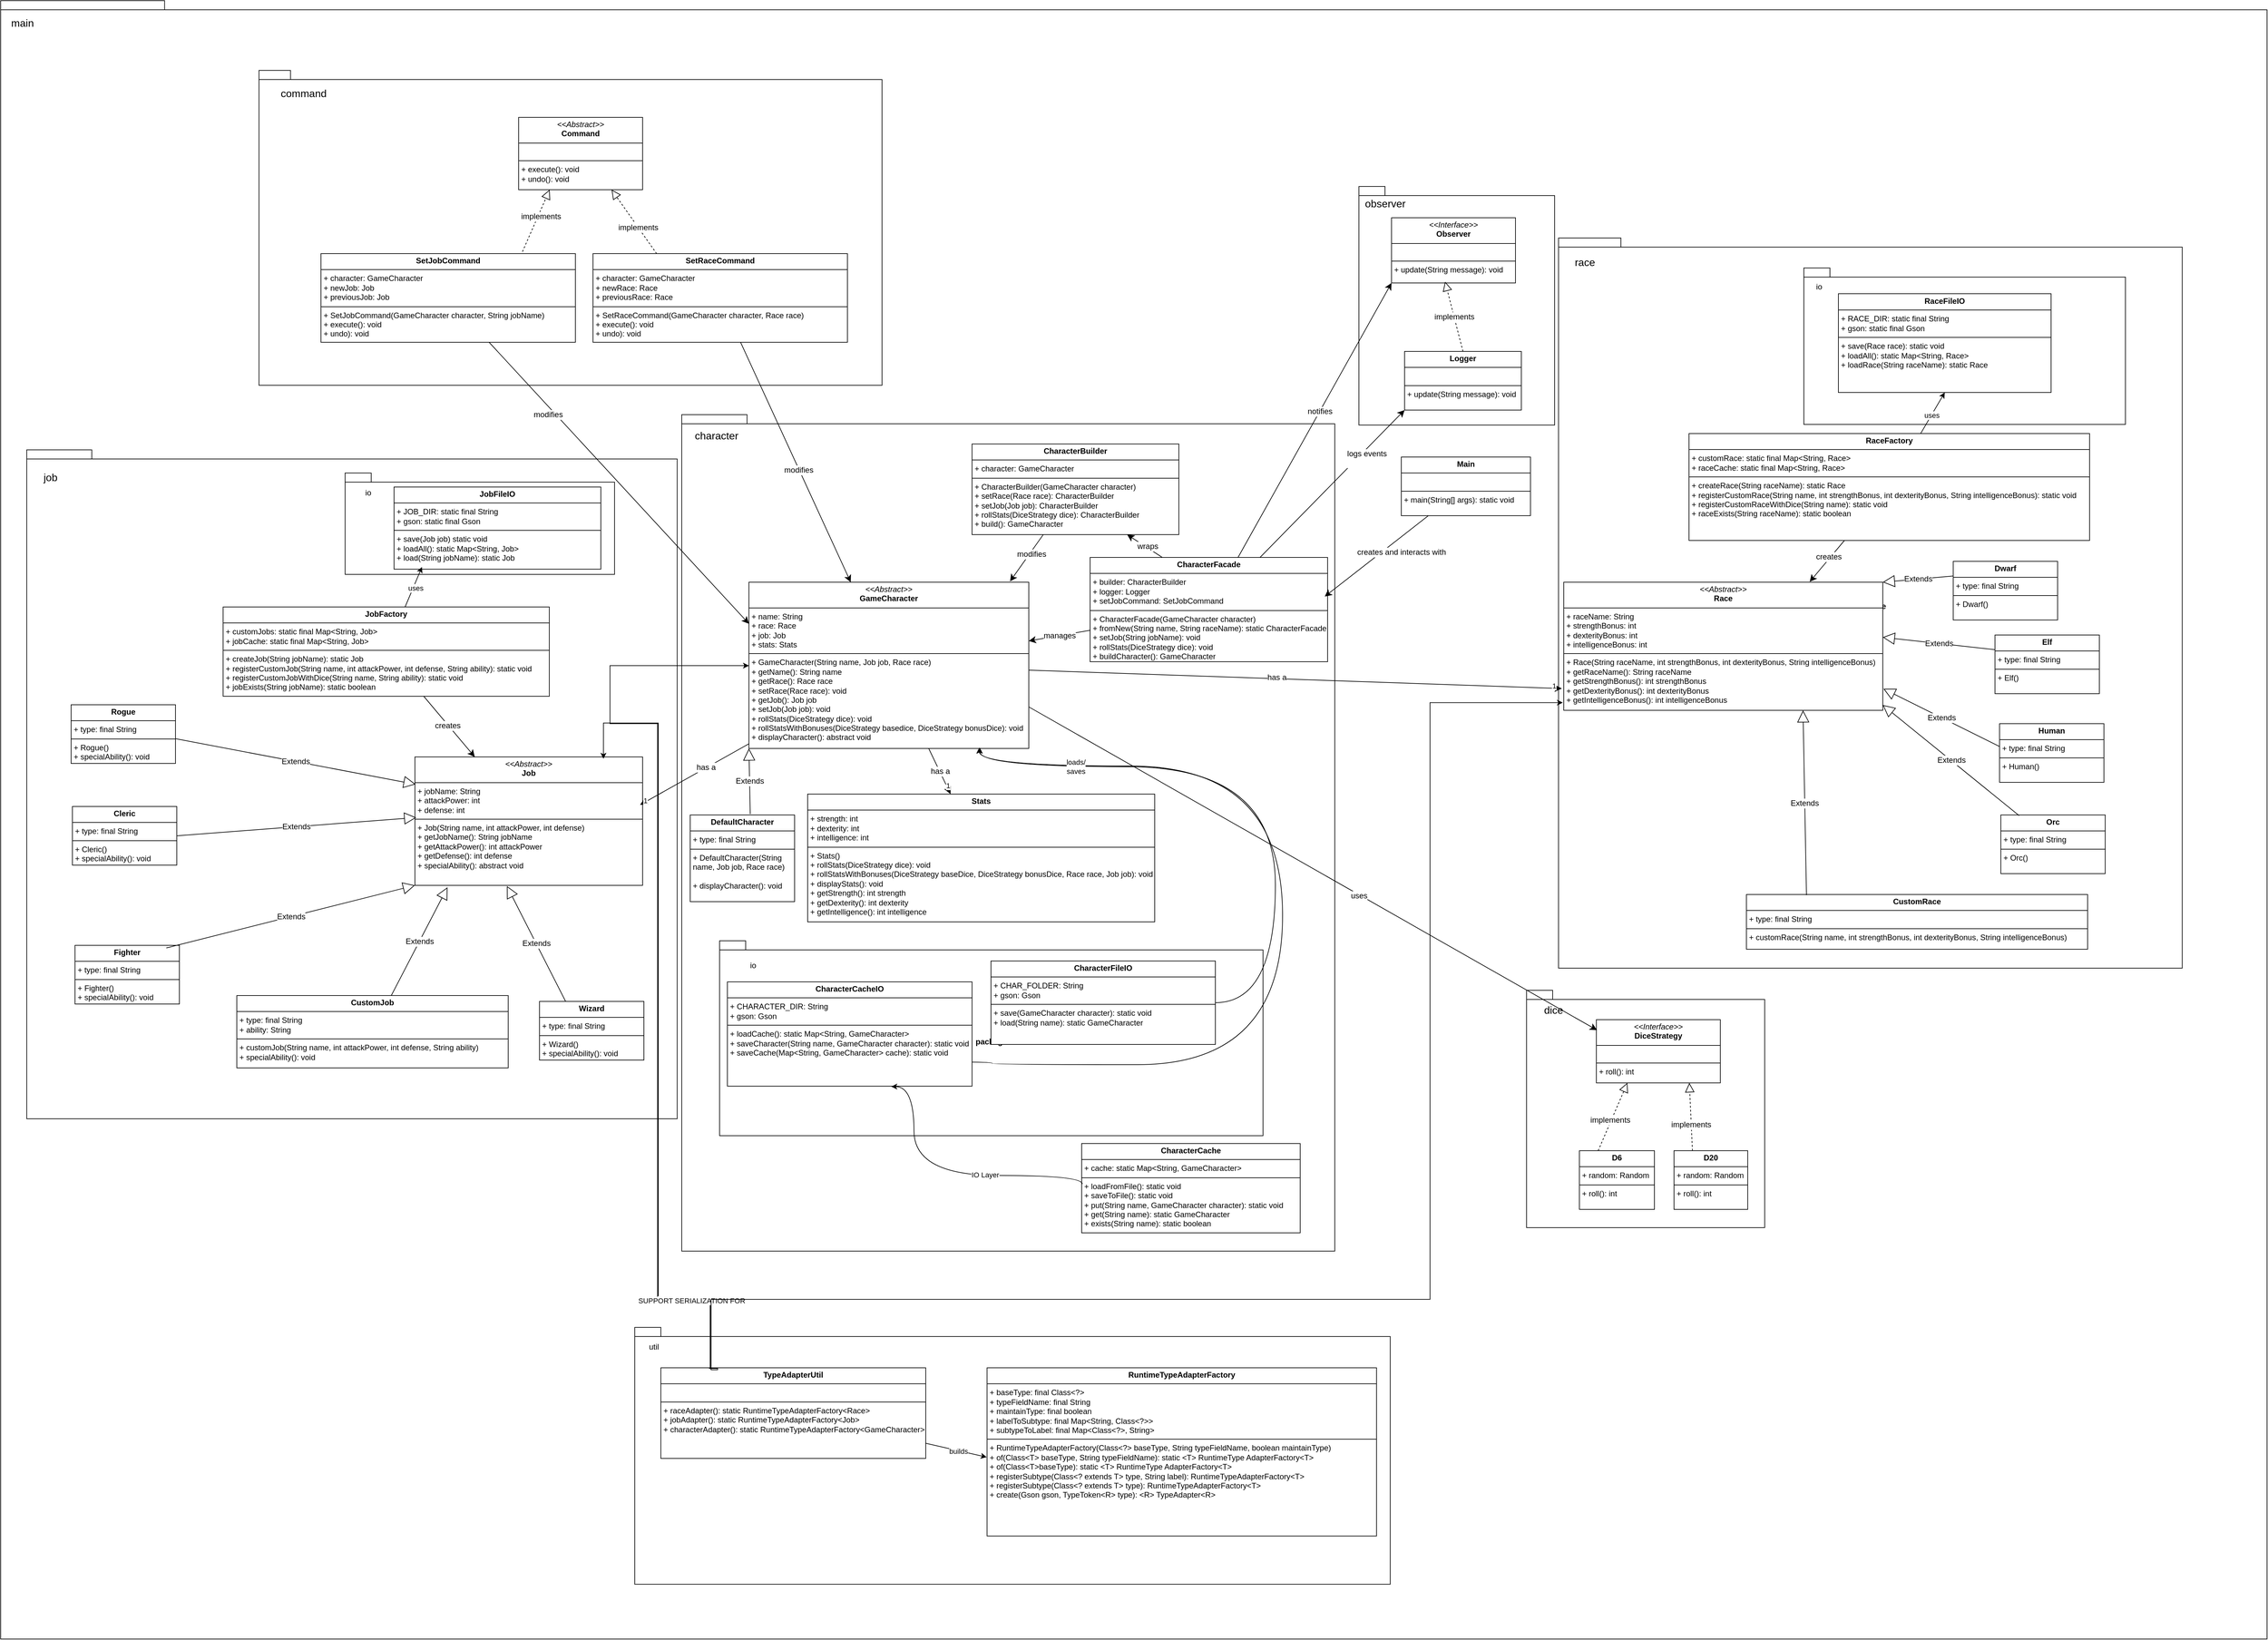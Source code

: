 <mxfile version="26.2.3">
  <diagram name="Page-1" id="GW-1Cn3s6EK7SwXXhcjG">
    <mxGraphModel dx="1349" dy="1696" grid="0" gridSize="10" guides="1" tooltips="1" connect="1" arrows="1" fold="1" page="0" pageScale="1" pageWidth="850" pageHeight="1100" math="0" shadow="0">
      <root>
        <mxCell id="0" />
        <mxCell id="1" parent="0" />
        <mxCell id="mBXEKz3svqvqHdSbfsig-174" value="package" style="shape=folder;fontStyle=1;spacingTop=10;tabWidth=40;tabHeight=14;tabPosition=left;html=1;whiteSpace=wrap;" parent="1" vertex="1">
          <mxGeometry x="-691" y="-726" width="3474" height="2513" as="geometry" />
        </mxCell>
        <mxCell id="mBXEKz3svqvqHdSbfsig-172" value="package" style="shape=folder;fontStyle=1;spacingTop=10;tabWidth=40;tabHeight=14;tabPosition=left;html=1;whiteSpace=wrap;" parent="1" vertex="1">
          <mxGeometry x="353" y="-91" width="1001" height="1283" as="geometry" />
        </mxCell>
        <mxCell id="mBXEKz3svqvqHdSbfsig-170" value="" style="shape=folder;fontStyle=1;spacingTop=10;tabWidth=40;tabHeight=14;tabPosition=left;html=1;whiteSpace=wrap;" parent="1" vertex="1">
          <mxGeometry x="1391" y="-441" width="300" height="366" as="geometry" />
        </mxCell>
        <mxCell id="mBXEKz3svqvqHdSbfsig-168" value="" style="shape=folder;fontStyle=1;spacingTop=10;tabWidth=40;tabHeight=14;tabPosition=left;html=1;whiteSpace=wrap;" parent="1" vertex="1">
          <mxGeometry x="1648" y="792" width="365" height="364" as="geometry" />
        </mxCell>
        <mxCell id="mBXEKz3svqvqHdSbfsig-166" value="package" style="shape=folder;fontStyle=1;spacingTop=10;tabWidth=40;tabHeight=14;tabPosition=left;html=1;whiteSpace=wrap;" parent="1" vertex="1">
          <mxGeometry x="1697" y="-362" width="956" height="1120" as="geometry" />
        </mxCell>
        <mxCell id="mBXEKz3svqvqHdSbfsig-164" value="" style="shape=folder;fontStyle=1;spacingTop=10;tabWidth=40;tabHeight=14;tabPosition=left;html=1;whiteSpace=wrap;" parent="1" vertex="1">
          <mxGeometry x="-651" y="-37" width="997" height="1026" as="geometry" />
        </mxCell>
        <mxCell id="mBXEKz3svqvqHdSbfsig-162" value="" style="shape=folder;fontStyle=1;spacingTop=10;tabWidth=40;tabHeight=14;tabPosition=left;html=1;whiteSpace=wrap;" parent="1" vertex="1">
          <mxGeometry x="-295" y="-619" width="955" height="483" as="geometry" />
        </mxCell>
        <mxCell id="mBXEKz3svqvqHdSbfsig-55" value="&lt;p style=&quot;margin:0px;margin-top:4px;text-align:center;&quot;&gt;&lt;i&gt;&amp;lt;&amp;lt;Abstract&amp;gt;&amp;gt;&lt;/i&gt;&lt;br&gt;&lt;b&gt;Command&lt;/b&gt;&lt;/p&gt;&lt;hr size=&quot;1&quot; style=&quot;border-style:solid;&quot;&gt;&lt;p style=&quot;margin:0px;margin-left:4px;&quot;&gt;&lt;br&gt;&lt;/p&gt;&lt;hr size=&quot;1&quot; style=&quot;border-style:solid;&quot;&gt;&lt;p style=&quot;margin:0px;margin-left:4px;&quot;&gt;+ execute(): void&lt;br&gt;+ undo(): void&lt;/p&gt;" style="verticalAlign=top;align=left;overflow=fill;html=1;whiteSpace=wrap;" parent="1" vertex="1">
          <mxGeometry x="103" y="-547" width="190" height="111" as="geometry" />
        </mxCell>
        <mxCell id="mBXEKz3svqvqHdSbfsig-97" style="edgeStyle=none;curved=1;rounded=0;orthogonalLoop=1;jettySize=auto;html=1;fontSize=12;startSize=8;endSize=8;entryX=0;entryY=0.25;entryDx=0;entryDy=0;" parent="1" source="mBXEKz3svqvqHdSbfsig-56" target="mBXEKz3svqvqHdSbfsig-62" edge="1">
          <mxGeometry relative="1" as="geometry">
            <mxPoint x="79" y="74" as="targetPoint" />
          </mxGeometry>
        </mxCell>
        <mxCell id="mBXEKz3svqvqHdSbfsig-98" value="modifies" style="edgeLabel;html=1;align=center;verticalAlign=middle;resizable=0;points=[];fontSize=12;" parent="mBXEKz3svqvqHdSbfsig-97" vertex="1" connectable="0">
          <mxGeometry x="0.039" y="1" relative="1" as="geometry">
            <mxPoint x="-118" y="-113" as="offset" />
          </mxGeometry>
        </mxCell>
        <mxCell id="mBXEKz3svqvqHdSbfsig-56" value="&lt;p style=&quot;margin:0px;margin-top:4px;text-align:center;&quot;&gt;&lt;b&gt;SetJobCommand&lt;/b&gt;&lt;/p&gt;&lt;hr size=&quot;1&quot; style=&quot;border-style:solid;&quot;&gt;&lt;p style=&quot;margin:0px;margin-left:4px;&quot;&gt;+ character: GameCharacter&lt;/p&gt;&lt;p style=&quot;margin:0px;margin-left:4px;&quot;&gt;+ newJob: Job&lt;/p&gt;&lt;p style=&quot;margin:0px;margin-left:4px;&quot;&gt;+ previousJob: Job&lt;/p&gt;&lt;hr size=&quot;1&quot; style=&quot;border-style:solid;&quot;&gt;&lt;p style=&quot;margin:0px;margin-left:4px;&quot;&gt;+ SetJobCommand(GameCharacter character, String jobName)&lt;/p&gt;&lt;p style=&quot;margin:0px;margin-left:4px;&quot;&gt;+ execute(): void&lt;/p&gt;&lt;p style=&quot;margin:0px;margin-left:4px;&quot;&gt;+ undo): void&lt;/p&gt;" style="verticalAlign=top;align=left;overflow=fill;html=1;whiteSpace=wrap;" parent="1" vertex="1">
          <mxGeometry x="-200" y="-338" width="390" height="136" as="geometry" />
        </mxCell>
        <mxCell id="mBXEKz3svqvqHdSbfsig-57" value="" style="endArrow=block;dashed=1;endFill=0;endSize=12;html=1;rounded=0;fontSize=12;curved=1;exitX=0.792;exitY=-0.022;exitDx=0;exitDy=0;entryX=0.25;entryY=1;entryDx=0;entryDy=0;exitPerimeter=0;" parent="1" source="mBXEKz3svqvqHdSbfsig-56" target="mBXEKz3svqvqHdSbfsig-55" edge="1">
          <mxGeometry width="160" relative="1" as="geometry">
            <mxPoint x="200" y="-319" as="sourcePoint" />
            <mxPoint x="360" y="-319" as="targetPoint" />
          </mxGeometry>
        </mxCell>
        <mxCell id="mBXEKz3svqvqHdSbfsig-58" value="implements" style="edgeLabel;html=1;align=center;verticalAlign=middle;resizable=0;points=[];fontSize=12;" parent="mBXEKz3svqvqHdSbfsig-57" vertex="1" connectable="0">
          <mxGeometry x="0.169" y="-4" relative="1" as="geometry">
            <mxPoint as="offset" />
          </mxGeometry>
        </mxCell>
        <mxCell id="mBXEKz3svqvqHdSbfsig-99" style="edgeStyle=none;curved=1;rounded=0;orthogonalLoop=1;jettySize=auto;html=1;fontSize=12;startSize=8;endSize=8;" parent="1" source="mBXEKz3svqvqHdSbfsig-59" target="mBXEKz3svqvqHdSbfsig-62" edge="1">
          <mxGeometry relative="1" as="geometry" />
        </mxCell>
        <mxCell id="mBXEKz3svqvqHdSbfsig-100" value="modifies" style="edgeLabel;html=1;align=center;verticalAlign=middle;resizable=0;points=[];fontSize=12;" parent="mBXEKz3svqvqHdSbfsig-99" vertex="1" connectable="0">
          <mxGeometry x="0.061" y="-1" relative="1" as="geometry">
            <mxPoint as="offset" />
          </mxGeometry>
        </mxCell>
        <mxCell id="mBXEKz3svqvqHdSbfsig-59" value="&lt;p style=&quot;margin:0px;margin-top:4px;text-align:center;&quot;&gt;&lt;b&gt;SetRaceCommand&lt;/b&gt;&lt;/p&gt;&lt;hr size=&quot;1&quot; style=&quot;border-style:solid;&quot;&gt;&lt;p style=&quot;margin:0px;margin-left:4px;&quot;&gt;+ character: GameCharacter&lt;/p&gt;&lt;p style=&quot;margin:0px;margin-left:4px;&quot;&gt;+ newRace: Race&lt;/p&gt;&lt;p style=&quot;margin:0px;margin-left:4px;&quot;&gt;+ previousRace: Race&lt;/p&gt;&lt;hr size=&quot;1&quot; style=&quot;border-style:solid;&quot;&gt;&lt;p style=&quot;margin:0px;margin-left:4px;&quot;&gt;+ SetRaceCommand(GameCharacter character, Race race)&lt;/p&gt;&lt;p style=&quot;margin:0px;margin-left:4px;&quot;&gt;+ execute(): void&lt;/p&gt;&lt;p style=&quot;margin:0px;margin-left:4px;&quot;&gt;+ undo): void&lt;/p&gt;" style="verticalAlign=top;align=left;overflow=fill;html=1;whiteSpace=wrap;" parent="1" vertex="1">
          <mxGeometry x="217" y="-338" width="390" height="136" as="geometry" />
        </mxCell>
        <mxCell id="mBXEKz3svqvqHdSbfsig-60" value="" style="endArrow=block;dashed=1;endFill=0;endSize=12;html=1;rounded=0;fontSize=12;curved=1;exitX=0.25;exitY=0;exitDx=0;exitDy=0;entryX=0.75;entryY=1;entryDx=0;entryDy=0;" parent="1" source="mBXEKz3svqvqHdSbfsig-59" target="mBXEKz3svqvqHdSbfsig-55" edge="1">
          <mxGeometry width="160" relative="1" as="geometry">
            <mxPoint x="308" y="-312" as="sourcePoint" />
            <mxPoint x="468" y="-312" as="targetPoint" />
          </mxGeometry>
        </mxCell>
        <mxCell id="mBXEKz3svqvqHdSbfsig-61" value="implements" style="edgeLabel;html=1;align=center;verticalAlign=middle;resizable=0;points=[];fontSize=12;" parent="mBXEKz3svqvqHdSbfsig-60" vertex="1" connectable="0">
          <mxGeometry x="-0.157" y="1" relative="1" as="geometry">
            <mxPoint x="1" as="offset" />
          </mxGeometry>
        </mxCell>
        <mxCell id="mBXEKz3svqvqHdSbfsig-93" value="" style="edgeStyle=none;curved=1;rounded=0;orthogonalLoop=1;jettySize=auto;html=1;fontSize=12;startSize=8;endSize=8;" parent="1" source="mBXEKz3svqvqHdSbfsig-62" target="mBXEKz3svqvqHdSbfsig-91" edge="1">
          <mxGeometry relative="1" as="geometry" />
        </mxCell>
        <mxCell id="mBXEKz3svqvqHdSbfsig-94" value="has a" style="edgeLabel;html=1;align=center;verticalAlign=middle;resizable=0;points=[];fontSize=12;" parent="mBXEKz3svqvqHdSbfsig-93" vertex="1" connectable="0">
          <mxGeometry x="-0.014" y="1" relative="1" as="geometry">
            <mxPoint as="offset" />
          </mxGeometry>
        </mxCell>
        <mxCell id="4VRerpqA-6s90hHGSyJA-14" value="1" style="edgeLabel;html=1;align=center;verticalAlign=middle;resizable=0;points=[];" vertex="1" connectable="0" parent="mBXEKz3svqvqHdSbfsig-93">
          <mxGeometry x="0.631" y="2" relative="1" as="geometry">
            <mxPoint as="offset" />
          </mxGeometry>
        </mxCell>
        <mxCell id="mBXEKz3svqvqHdSbfsig-121" style="edgeStyle=none;curved=1;rounded=0;orthogonalLoop=1;jettySize=auto;html=1;fontSize=12;startSize=8;endSize=8;entryX=-0.006;entryY=0.83;entryDx=0;entryDy=0;entryPerimeter=0;" parent="1" source="mBXEKz3svqvqHdSbfsig-62" target="mBXEKz3svqvqHdSbfsig-120" edge="1">
          <mxGeometry relative="1" as="geometry">
            <mxPoint x="1282" y="239" as="targetPoint" />
          </mxGeometry>
        </mxCell>
        <mxCell id="mBXEKz3svqvqHdSbfsig-122" value="has a" style="edgeLabel;html=1;align=center;verticalAlign=middle;resizable=0;points=[];fontSize=12;" parent="mBXEKz3svqvqHdSbfsig-121" vertex="1" connectable="0">
          <mxGeometry x="-0.071" y="2" relative="1" as="geometry">
            <mxPoint as="offset" />
          </mxGeometry>
        </mxCell>
        <mxCell id="4VRerpqA-6s90hHGSyJA-16" value="1" style="edgeLabel;html=1;align=center;verticalAlign=middle;resizable=0;points=[];" vertex="1" connectable="0" parent="mBXEKz3svqvqHdSbfsig-121">
          <mxGeometry x="0.969" y="4" relative="1" as="geometry">
            <mxPoint as="offset" />
          </mxGeometry>
        </mxCell>
        <mxCell id="mBXEKz3svqvqHdSbfsig-62" value="&lt;p style=&quot;margin:0px;margin-top:4px;text-align:center;&quot;&gt;&lt;i&gt;&amp;lt;&amp;lt;Abstract&amp;gt;&amp;gt;&lt;/i&gt;&lt;br&gt;&lt;b&gt;GameCharacter&lt;/b&gt;&lt;/p&gt;&lt;hr size=&quot;1&quot; style=&quot;border-style:solid;&quot;&gt;&lt;p style=&quot;margin:0px;margin-left:4px;&quot;&gt;+ name: String&lt;br&gt;+ race: Race&lt;/p&gt;&lt;p style=&quot;margin:0px;margin-left:4px;&quot;&gt;+ job: Job&lt;/p&gt;&lt;p style=&quot;margin:0px;margin-left:4px;&quot;&gt;+ stats: Stats&lt;/p&gt;&lt;hr size=&quot;1&quot; style=&quot;border-style:solid;&quot;&gt;&lt;p style=&quot;margin:0px;margin-left:4px;&quot;&gt;+ GameCharacter(String name, Job job, Race race)&lt;/p&gt;&lt;p style=&quot;margin:0px;margin-left:4px;&quot;&gt;+ getName(): String name&lt;/p&gt;&lt;p style=&quot;margin:0px;margin-left:4px;&quot;&gt;+ getRace(): Race race&lt;/p&gt;&lt;p style=&quot;margin:0px;margin-left:4px;&quot;&gt;+ setRace(Race race): void&lt;/p&gt;&lt;p style=&quot;margin:0px;margin-left:4px;&quot;&gt;+ getJob(): Job job&lt;br&gt;+ setJob(Job job): void&lt;/p&gt;&lt;p style=&quot;margin:0px;margin-left:4px;&quot;&gt;+ rollStats(DiceStrategy dice): void&lt;/p&gt;&lt;p style=&quot;margin:0px;margin-left:4px;&quot;&gt;+ rollStatsWithBonuses(DiceStrategy basedice, DiceStrategy bonusDice): void&lt;/p&gt;&lt;p style=&quot;margin:0px;margin-left:4px;&quot;&gt;+ displayCharacter(): abstract void&lt;/p&gt;" style="verticalAlign=top;align=left;overflow=fill;html=1;whiteSpace=wrap;" parent="1" vertex="1">
          <mxGeometry x="456" y="166" width="429" height="255" as="geometry" />
        </mxCell>
        <mxCell id="mBXEKz3svqvqHdSbfsig-67" value="&lt;p style=&quot;margin:0px;margin-top:4px;text-align:center;&quot;&gt;&lt;b&gt;CharacterBuilder&lt;/b&gt;&lt;/p&gt;&lt;hr size=&quot;1&quot; style=&quot;border-style:solid;&quot;&gt;&lt;p style=&quot;margin:0px;margin-left:4px;&quot;&gt;+ character: GameCharacter&lt;/p&gt;&lt;hr size=&quot;1&quot; style=&quot;border-style:solid;&quot;&gt;&lt;p style=&quot;margin:0px;margin-left:4px;&quot;&gt;+ CharacterBuilder(GameCharacter character)&lt;/p&gt;&lt;p style=&quot;margin:0px;margin-left:4px;&quot;&gt;+ setRace(Race race): CharacterBuilder&lt;/p&gt;&lt;p style=&quot;margin:0px;margin-left:4px;&quot;&gt;+ setJob(Job job): CharacterBuilder&lt;/p&gt;&lt;p style=&quot;margin:0px;margin-left:4px;&quot;&gt;+ rollStats(DiceStrategy dice): CharacterBuilder&lt;/p&gt;&lt;p style=&quot;margin:0px;margin-left:4px;&quot;&gt;+ build(): GameCharacter&lt;/p&gt;" style="verticalAlign=top;align=left;overflow=fill;html=1;whiteSpace=wrap;" parent="1" vertex="1">
          <mxGeometry x="798" y="-46" width="317" height="139" as="geometry" />
        </mxCell>
        <mxCell id="mBXEKz3svqvqHdSbfsig-105" style="edgeStyle=none;curved=1;rounded=0;orthogonalLoop=1;jettySize=auto;html=1;fontSize=12;startSize=8;endSize=8;entryX=0;entryY=1;entryDx=0;entryDy=0;" parent="1" source="mBXEKz3svqvqHdSbfsig-70" target="mBXEKz3svqvqHdSbfsig-77" edge="1">
          <mxGeometry relative="1" as="geometry" />
        </mxCell>
        <mxCell id="mBXEKz3svqvqHdSbfsig-106" value="logs events&lt;div&gt;&lt;br&gt;&lt;/div&gt;" style="edgeLabel;html=1;align=center;verticalAlign=middle;resizable=0;points=[];fontSize=12;" parent="mBXEKz3svqvqHdSbfsig-105" vertex="1" connectable="0">
          <mxGeometry x="-0.13" relative="1" as="geometry">
            <mxPoint x="67" y="-54" as="offset" />
          </mxGeometry>
        </mxCell>
        <mxCell id="mBXEKz3svqvqHdSbfsig-107" style="edgeStyle=none;curved=1;rounded=0;orthogonalLoop=1;jettySize=auto;html=1;entryX=0;entryY=1;entryDx=0;entryDy=0;fontSize=12;startSize=8;endSize=8;" parent="1" source="mBXEKz3svqvqHdSbfsig-70" target="mBXEKz3svqvqHdSbfsig-74" edge="1">
          <mxGeometry relative="1" as="geometry" />
        </mxCell>
        <mxCell id="mBXEKz3svqvqHdSbfsig-108" value="notifies" style="edgeLabel;html=1;align=center;verticalAlign=middle;resizable=0;points=[];fontSize=12;" parent="mBXEKz3svqvqHdSbfsig-107" vertex="1" connectable="0">
          <mxGeometry x="0.062" relative="1" as="geometry">
            <mxPoint y="-1" as="offset" />
          </mxGeometry>
        </mxCell>
        <mxCell id="mBXEKz3svqvqHdSbfsig-180" value="manages" style="edgeStyle=none;curved=1;rounded=0;orthogonalLoop=1;jettySize=auto;html=1;fontSize=12;startSize=8;endSize=8;" parent="1" source="mBXEKz3svqvqHdSbfsig-70" target="mBXEKz3svqvqHdSbfsig-62" edge="1">
          <mxGeometry relative="1" as="geometry" />
        </mxCell>
        <mxCell id="mBXEKz3svqvqHdSbfsig-70" value="&lt;p style=&quot;margin:0px;margin-top:4px;text-align:center;&quot;&gt;&lt;b&gt;CharacterFacade&lt;/b&gt;&lt;/p&gt;&lt;hr size=&quot;1&quot; style=&quot;border-style:solid;&quot;&gt;&lt;p style=&quot;margin:0px;margin-left:4px;&quot;&gt;+ builder: CharacterBuilder&lt;/p&gt;&lt;p style=&quot;margin:0px;margin-left:4px;&quot;&gt;+ logger: Logger&lt;/p&gt;&lt;p style=&quot;margin:0px;margin-left:4px;&quot;&gt;+ setJobCommand: SetJobCommand&lt;/p&gt;&lt;hr size=&quot;1&quot; style=&quot;border-style:solid;&quot;&gt;&lt;p style=&quot;margin:0px;margin-left:4px;&quot;&gt;+ CharacterFacade(GameCharacter character)&lt;/p&gt;&lt;p style=&quot;margin:0px;margin-left:4px;&quot;&gt;+ fromNew(String name, String raceName): static CharacterFacade&lt;/p&gt;&lt;p style=&quot;margin:0px;margin-left:4px;&quot;&gt;+ setJob(String jobName): void&lt;/p&gt;&lt;p style=&quot;margin:0px;margin-left:4px;&quot;&gt;+ rollStats(DiceStrategy dice): void&lt;/p&gt;&lt;p style=&quot;margin:0px;margin-left:4px;&quot;&gt;+ buildCharacter(): GameCharacter&lt;/p&gt;" style="verticalAlign=top;align=left;overflow=fill;html=1;whiteSpace=wrap;" parent="1" vertex="1">
          <mxGeometry x="979" y="128" width="364" height="160" as="geometry" />
        </mxCell>
        <mxCell id="mBXEKz3svqvqHdSbfsig-74" value="&lt;p style=&quot;margin:0px;margin-top:4px;text-align:center;&quot;&gt;&lt;i&gt;&amp;lt;&amp;lt;Interface&amp;gt;&amp;gt;&lt;/i&gt;&lt;br&gt;&lt;b&gt;Observer&lt;/b&gt;&lt;/p&gt;&lt;hr size=&quot;1&quot; style=&quot;border-style:solid;&quot;&gt;&lt;p style=&quot;margin:0px;margin-left:4px;&quot;&gt;&lt;br&gt;&lt;/p&gt;&lt;hr size=&quot;1&quot; style=&quot;border-style:solid;&quot;&gt;&lt;p style=&quot;margin:0px;margin-left:4px;&quot;&gt;+ update(String message): void&lt;/p&gt;" style="verticalAlign=top;align=left;overflow=fill;html=1;whiteSpace=wrap;" parent="1" vertex="1">
          <mxGeometry x="1441" y="-393" width="190" height="100" as="geometry" />
        </mxCell>
        <mxCell id="mBXEKz3svqvqHdSbfsig-77" value="&lt;p style=&quot;margin:0px;margin-top:4px;text-align:center;&quot;&gt;&lt;b&gt;Logger&lt;/b&gt;&lt;/p&gt;&lt;hr size=&quot;1&quot; style=&quot;border-style:solid;&quot;&gt;&lt;p style=&quot;margin:0px;margin-left:4px;&quot;&gt;&lt;br&gt;&lt;/p&gt;&lt;hr size=&quot;1&quot; style=&quot;border-style:solid;&quot;&gt;&lt;p style=&quot;margin:0px;margin-left:4px;&quot;&gt;+ update(String message): void&lt;/p&gt;" style="verticalAlign=top;align=left;overflow=fill;html=1;whiteSpace=wrap;" parent="1" vertex="1">
          <mxGeometry x="1461" y="-188" width="179" height="90" as="geometry" />
        </mxCell>
        <mxCell id="mBXEKz3svqvqHdSbfsig-80" value="implements" style="endArrow=block;dashed=1;endFill=0;endSize=12;html=1;rounded=0;fontSize=12;curved=1;entryX=0.432;entryY=0.98;entryDx=0;entryDy=0;entryPerimeter=0;exitX=0.5;exitY=0;exitDx=0;exitDy=0;" parent="1" source="mBXEKz3svqvqHdSbfsig-77" target="mBXEKz3svqvqHdSbfsig-74" edge="1">
          <mxGeometry width="160" relative="1" as="geometry">
            <mxPoint x="1353" y="61" as="sourcePoint" />
            <mxPoint x="1401" y="78" as="targetPoint" />
          </mxGeometry>
        </mxCell>
        <mxCell id="mBXEKz3svqvqHdSbfsig-95" value="" style="edgeStyle=none;curved=1;rounded=0;orthogonalLoop=1;jettySize=auto;html=1;fontSize=12;startSize=8;endSize=8;" parent="1" source="mBXEKz3svqvqHdSbfsig-81" target="mBXEKz3svqvqHdSbfsig-82" edge="1">
          <mxGeometry relative="1" as="geometry" />
        </mxCell>
        <mxCell id="mBXEKz3svqvqHdSbfsig-96" value="creates" style="edgeLabel;html=1;align=center;verticalAlign=middle;resizable=0;points=[];fontSize=12;" parent="mBXEKz3svqvqHdSbfsig-95" vertex="1" connectable="0">
          <mxGeometry x="-0.056" y="-1" relative="1" as="geometry">
            <mxPoint as="offset" />
          </mxGeometry>
        </mxCell>
        <mxCell id="mBXEKz3svqvqHdSbfsig-81" value="&lt;p style=&quot;margin:0px;margin-top:4px;text-align:center;&quot;&gt;&lt;b&gt;JobFactory&lt;/b&gt;&lt;/p&gt;&lt;hr size=&quot;1&quot; style=&quot;border-style:solid;&quot;&gt;&lt;p style=&quot;margin:0px;margin-left:4px;&quot;&gt;+ customJobs: static final Map&amp;lt;String, Job&amp;gt;&lt;/p&gt;&lt;p style=&quot;margin:0px;margin-left:4px;&quot;&gt;+ jobCache: static final Map&amp;lt;String, Job&amp;gt;&lt;/p&gt;&lt;hr size=&quot;1&quot; style=&quot;border-style:solid;&quot;&gt;&lt;p style=&quot;margin:0px;margin-left:4px;&quot;&gt;+ createJob(String jobName): static Job&lt;/p&gt;&lt;p style=&quot;margin:0px;margin-left:4px;&quot;&gt;+ registerCustomJob(String name, int attackPower, int defense, String ability): static void&lt;/p&gt;&lt;p style=&quot;margin:0px;margin-left:4px;&quot;&gt;+ registerCustomJobWithDice(String name, String ability): static void&lt;/p&gt;&lt;p style=&quot;margin:0px;margin-left:4px;&quot;&gt;+ jobExists(String jobName): static boolean&lt;/p&gt;" style="verticalAlign=top;align=left;overflow=fill;html=1;whiteSpace=wrap;" parent="1" vertex="1">
          <mxGeometry x="-350" y="204" width="500" height="137" as="geometry" />
        </mxCell>
        <mxCell id="mBXEKz3svqvqHdSbfsig-82" value="&lt;p style=&quot;margin:0px;margin-top:4px;text-align:center;&quot;&gt;&lt;i&gt;&amp;lt;&amp;lt;Abstract&amp;gt;&amp;gt;&lt;/i&gt;&lt;br&gt;&lt;b&gt;Job&lt;/b&gt;&lt;/p&gt;&lt;hr size=&quot;1&quot; style=&quot;border-style:solid;&quot;&gt;&lt;p style=&quot;margin:0px;margin-left:4px;&quot;&gt;+ jobName: String&lt;br&gt;+ attackPower: int&lt;/p&gt;&lt;p style=&quot;margin:0px;margin-left:4px;&quot;&gt;+ defense: int&lt;/p&gt;&lt;hr size=&quot;1&quot; style=&quot;border-style:solid;&quot;&gt;&lt;p style=&quot;margin:0px;margin-left:4px;&quot;&gt;+ Job&lt;span style=&quot;background-color: transparent; color: light-dark(rgb(0, 0, 0), rgb(255, 255, 255));&quot;&gt;(String name, int attackPower, int defense)&lt;/span&gt;&lt;/p&gt;&lt;p style=&quot;margin:0px;margin-left:4px;&quot;&gt;&lt;span style=&quot;background-color: transparent; color: light-dark(rgb(0, 0, 0), rgb(255, 255, 255));&quot;&gt;+ getJobName(): String jobName&lt;/span&gt;&lt;/p&gt;&lt;p style=&quot;margin:0px;margin-left:4px;&quot;&gt;+ getAttackPower(): int attackPower&lt;span style=&quot;background-color: transparent; color: light-dark(rgb(0, 0, 0), rgb(255, 255, 255));&quot;&gt;&lt;/span&gt;&lt;/p&gt;&lt;p style=&quot;margin:0px;margin-left:4px;&quot;&gt;+ getDefense(): int defense&lt;/p&gt;&lt;p style=&quot;margin:0px;margin-left:4px;&quot;&gt;+ specialAbility(): abstract void&lt;br&gt;&lt;br&gt;&lt;/p&gt;" style="verticalAlign=top;align=left;overflow=fill;html=1;whiteSpace=wrap;" parent="1" vertex="1">
          <mxGeometry x="-56" y="434" width="349" height="197" as="geometry" />
        </mxCell>
        <mxCell id="mBXEKz3svqvqHdSbfsig-89" value="&lt;p style=&quot;margin:0px;margin-top:4px;text-align:center;&quot;&gt;&lt;b&gt;DefaultCharacter&lt;/b&gt;&lt;/p&gt;&lt;hr size=&quot;1&quot; style=&quot;border-style:solid;&quot;&gt;&lt;p style=&quot;margin:0px;margin-left:4px;&quot;&gt;+ type: final String&lt;/p&gt;&lt;hr size=&quot;1&quot; style=&quot;border-style:solid;&quot;&gt;&lt;p style=&quot;margin:0px;margin-left:4px;&quot;&gt;+ DefaultCharacter(String name, Job job, Race race)&lt;/p&gt;&lt;p style=&quot;margin:0px;margin-left:4px;&quot;&gt;&lt;br&gt;&lt;/p&gt;&lt;p style=&quot;margin:0px;margin-left:4px;&quot;&gt;+ displayCharacter(): void&lt;/p&gt;" style="verticalAlign=top;align=left;overflow=fill;html=1;whiteSpace=wrap;" parent="1" vertex="1">
          <mxGeometry x="366" y="523" width="160" height="133" as="geometry" />
        </mxCell>
        <mxCell id="mBXEKz3svqvqHdSbfsig-91" value="&lt;p style=&quot;margin:0px;margin-top:4px;text-align:center;&quot;&gt;&lt;b&gt;Stats&lt;/b&gt;&lt;/p&gt;&lt;hr size=&quot;1&quot; style=&quot;border-style:solid;&quot;&gt;&lt;p style=&quot;margin:0px;margin-left:4px;&quot;&gt;+ strength: int&lt;/p&gt;&lt;p style=&quot;margin:0px;margin-left:4px;&quot;&gt;+ dexterity: int&lt;/p&gt;&lt;p style=&quot;margin:0px;margin-left:4px;&quot;&gt;+ intelligence: int&lt;/p&gt;&lt;hr size=&quot;1&quot; style=&quot;border-style:solid;&quot;&gt;&lt;p style=&quot;margin:0px;margin-left:4px;&quot;&gt;+ Stats()&lt;/p&gt;&lt;p style=&quot;margin:0px;margin-left:4px;&quot;&gt;+ rollStats(DiceStrategy dice): void&lt;/p&gt;&lt;p style=&quot;margin:0px;margin-left:4px;&quot;&gt;+ rollStatsWithBonuses(DiceStrategy baseDice, DiceStrategy bonusDice, Race race, Job job): void&lt;/p&gt;&lt;p style=&quot;margin:0px;margin-left:4px;&quot;&gt;+ displayStats(): void&lt;/p&gt;&lt;p style=&quot;margin:0px;margin-left:4px;&quot;&gt;+ getStrength(): int strength&lt;/p&gt;&lt;p style=&quot;margin:0px;margin-left:4px;&quot;&gt;+ getDexterity(): int dexterity&lt;/p&gt;&lt;p style=&quot;margin:0px;margin-left:4px;&quot;&gt;+ getIntelligence(): int intelligence&lt;/p&gt;" style="verticalAlign=top;align=left;overflow=fill;html=1;whiteSpace=wrap;" parent="1" vertex="1">
          <mxGeometry x="546" y="491" width="532" height="196" as="geometry" />
        </mxCell>
        <mxCell id="mBXEKz3svqvqHdSbfsig-101" style="edgeStyle=none;curved=1;rounded=0;orthogonalLoop=1;jettySize=auto;html=1;entryX=0.933;entryY=-0.005;entryDx=0;entryDy=0;entryPerimeter=0;fontSize=12;startSize=8;endSize=8;" parent="1" source="mBXEKz3svqvqHdSbfsig-67" target="mBXEKz3svqvqHdSbfsig-62" edge="1">
          <mxGeometry relative="1" as="geometry" />
        </mxCell>
        <mxCell id="mBXEKz3svqvqHdSbfsig-102" value="modifies" style="edgeLabel;html=1;align=center;verticalAlign=middle;resizable=0;points=[];fontSize=12;" parent="mBXEKz3svqvqHdSbfsig-101" vertex="1" connectable="0">
          <mxGeometry x="-0.207" y="2" relative="1" as="geometry">
            <mxPoint as="offset" />
          </mxGeometry>
        </mxCell>
        <mxCell id="mBXEKz3svqvqHdSbfsig-103" style="edgeStyle=none;curved=1;rounded=0;orthogonalLoop=1;jettySize=auto;html=1;entryX=0.75;entryY=1;entryDx=0;entryDy=0;fontSize=12;startSize=8;endSize=8;exitX=0.304;exitY=0;exitDx=0;exitDy=0;exitPerimeter=0;" parent="1" source="mBXEKz3svqvqHdSbfsig-70" target="mBXEKz3svqvqHdSbfsig-67" edge="1">
          <mxGeometry relative="1" as="geometry" />
        </mxCell>
        <mxCell id="mBXEKz3svqvqHdSbfsig-104" value="wraps" style="edgeLabel;html=1;align=center;verticalAlign=middle;resizable=0;points=[];fontSize=12;" parent="mBXEKz3svqvqHdSbfsig-103" vertex="1" connectable="0">
          <mxGeometry x="-0.103" y="-2" relative="1" as="geometry">
            <mxPoint as="offset" />
          </mxGeometry>
        </mxCell>
        <mxCell id="mBXEKz3svqvqHdSbfsig-109" style="edgeStyle=none;curved=1;rounded=0;orthogonalLoop=1;jettySize=auto;html=1;entryX=0.989;entryY=0.373;entryDx=0;entryDy=0;entryPerimeter=0;fontSize=12;startSize=8;endSize=8;" parent="1" source="mBXEKz3svqvqHdSbfsig-62" target="mBXEKz3svqvqHdSbfsig-82" edge="1">
          <mxGeometry relative="1" as="geometry" />
        </mxCell>
        <mxCell id="mBXEKz3svqvqHdSbfsig-110" value="has a" style="edgeLabel;html=1;align=center;verticalAlign=middle;resizable=0;points=[];fontSize=12;" parent="mBXEKz3svqvqHdSbfsig-109" vertex="1" connectable="0">
          <mxGeometry x="-0.221" y="-1" relative="1" as="geometry">
            <mxPoint x="-1" as="offset" />
          </mxGeometry>
        </mxCell>
        <mxCell id="4VRerpqA-6s90hHGSyJA-15" value="1" style="edgeLabel;html=1;align=center;verticalAlign=middle;resizable=0;points=[];" vertex="1" connectable="0" parent="mBXEKz3svqvqHdSbfsig-109">
          <mxGeometry x="0.905" y="-2" relative="1" as="geometry">
            <mxPoint as="offset" />
          </mxGeometry>
        </mxCell>
        <mxCell id="mBXEKz3svqvqHdSbfsig-111" value="&lt;p style=&quot;margin:0px;margin-top:4px;text-align:center;&quot;&gt;&lt;i&gt;&amp;lt;&amp;lt;Interface&amp;gt;&amp;gt;&lt;/i&gt;&lt;br&gt;&lt;b&gt;DiceStrategy&lt;/b&gt;&lt;/p&gt;&lt;hr size=&quot;1&quot; style=&quot;border-style:solid;&quot;&gt;&lt;p style=&quot;margin:0px;margin-left:4px;&quot;&gt;&lt;br&gt;&lt;/p&gt;&lt;hr size=&quot;1&quot; style=&quot;border-style:solid;&quot;&gt;&lt;p style=&quot;margin:0px;margin-left:4px;&quot;&gt;+ roll(): int&lt;/p&gt;" style="verticalAlign=top;align=left;overflow=fill;html=1;whiteSpace=wrap;" parent="1" vertex="1">
          <mxGeometry x="1755" y="837" width="190" height="97" as="geometry" />
        </mxCell>
        <mxCell id="mBXEKz3svqvqHdSbfsig-112" style="edgeStyle=none;curved=1;rounded=0;orthogonalLoop=1;jettySize=auto;html=1;entryX=0.005;entryY=0.165;entryDx=0;entryDy=0;entryPerimeter=0;fontSize=12;startSize=8;endSize=8;exitX=1;exitY=0.75;exitDx=0;exitDy=0;" parent="1" source="mBXEKz3svqvqHdSbfsig-62" target="mBXEKz3svqvqHdSbfsig-111" edge="1">
          <mxGeometry relative="1" as="geometry" />
        </mxCell>
        <mxCell id="mBXEKz3svqvqHdSbfsig-113" value="uses" style="edgeLabel;html=1;align=center;verticalAlign=middle;resizable=0;points=[];fontSize=12;" parent="mBXEKz3svqvqHdSbfsig-112" vertex="1" connectable="0">
          <mxGeometry x="0.163" y="-1" relative="1" as="geometry">
            <mxPoint as="offset" />
          </mxGeometry>
        </mxCell>
        <mxCell id="mBXEKz3svqvqHdSbfsig-114" value="&lt;p style=&quot;margin:0px;margin-top:4px;text-align:center;&quot;&gt;&lt;b&gt;D6&lt;/b&gt;&lt;/p&gt;&lt;hr size=&quot;1&quot; style=&quot;border-style:solid;&quot;&gt;&lt;p style=&quot;margin:0px;margin-left:4px;&quot;&gt;+ random: Random&lt;/p&gt;&lt;hr size=&quot;1&quot; style=&quot;border-style:solid;&quot;&gt;&lt;p style=&quot;margin:0px;margin-left:4px;&quot;&gt;+ roll(): int&lt;/p&gt;" style="verticalAlign=top;align=left;overflow=fill;html=1;whiteSpace=wrap;" parent="1" vertex="1">
          <mxGeometry x="1729" y="1038" width="115" height="90" as="geometry" />
        </mxCell>
        <mxCell id="mBXEKz3svqvqHdSbfsig-115" value="&lt;p style=&quot;margin:0px;margin-top:4px;text-align:center;&quot;&gt;&lt;b&gt;D20&lt;/b&gt;&lt;/p&gt;&lt;hr size=&quot;1&quot; style=&quot;border-style:solid;&quot;&gt;&lt;p style=&quot;margin:0px;margin-left:4px;&quot;&gt;+ random: Random&lt;/p&gt;&lt;hr size=&quot;1&quot; style=&quot;border-style:solid;&quot;&gt;&lt;p style=&quot;margin:0px;margin-left:4px;&quot;&gt;+ roll(): int&lt;/p&gt;" style="verticalAlign=top;align=left;overflow=fill;html=1;whiteSpace=wrap;" parent="1" vertex="1">
          <mxGeometry x="1874" y="1038" width="113" height="90" as="geometry" />
        </mxCell>
        <mxCell id="mBXEKz3svqvqHdSbfsig-116" value="" style="endArrow=block;dashed=1;endFill=0;endSize=12;html=1;rounded=0;fontSize=12;curved=1;exitX=0.25;exitY=0;exitDx=0;exitDy=0;entryX=0.25;entryY=1;entryDx=0;entryDy=0;" parent="1" source="mBXEKz3svqvqHdSbfsig-114" target="mBXEKz3svqvqHdSbfsig-111" edge="1">
          <mxGeometry width="160" relative="1" as="geometry">
            <mxPoint x="1643" y="1074" as="sourcePoint" />
            <mxPoint x="1637.387" y="985" as="targetPoint" />
          </mxGeometry>
        </mxCell>
        <mxCell id="mBXEKz3svqvqHdSbfsig-117" value="implements" style="edgeLabel;html=1;align=center;verticalAlign=middle;resizable=0;points=[];fontSize=12;" parent="mBXEKz3svqvqHdSbfsig-116" vertex="1" connectable="0">
          <mxGeometry x="-0.109" y="2" relative="1" as="geometry">
            <mxPoint as="offset" />
          </mxGeometry>
        </mxCell>
        <mxCell id="mBXEKz3svqvqHdSbfsig-118" value="" style="endArrow=block;dashed=1;endFill=0;endSize=12;html=1;rounded=0;fontSize=12;curved=1;exitX=0.25;exitY=0;exitDx=0;exitDy=0;entryX=0.75;entryY=1;entryDx=0;entryDy=0;" parent="1" source="mBXEKz3svqvqHdSbfsig-115" target="mBXEKz3svqvqHdSbfsig-111" edge="1">
          <mxGeometry width="160" relative="1" as="geometry">
            <mxPoint x="1590" y="937" as="sourcePoint" />
            <mxPoint x="1693.8" y="985" as="targetPoint" />
          </mxGeometry>
        </mxCell>
        <mxCell id="mBXEKz3svqvqHdSbfsig-119" value="implements" style="edgeLabel;html=1;align=center;verticalAlign=middle;resizable=0;points=[];fontSize=12;" parent="mBXEKz3svqvqHdSbfsig-118" vertex="1" connectable="0">
          <mxGeometry x="-0.229" y="1" relative="1" as="geometry">
            <mxPoint as="offset" />
          </mxGeometry>
        </mxCell>
        <mxCell id="mBXEKz3svqvqHdSbfsig-120" value="&lt;p style=&quot;margin:0px;margin-top:4px;text-align:center;&quot;&gt;&lt;i&gt;&amp;lt;&amp;lt;Abstract&amp;gt;&amp;gt;&lt;/i&gt;&lt;br&gt;&lt;b&gt;Race&lt;/b&gt;&lt;/p&gt;&lt;hr size=&quot;1&quot; style=&quot;border-style:solid;&quot;&gt;&lt;p style=&quot;margin:0px;margin-left:4px;&quot;&gt;+ raceName: String&lt;/p&gt;&lt;p style=&quot;margin:0px;margin-left:4px;&quot;&gt;+ strengthBonus: int&lt;/p&gt;&lt;p style=&quot;margin:0px;margin-left:4px;&quot;&gt;+ dexterityBonus: int&lt;/p&gt;&lt;p style=&quot;margin:0px;margin-left:4px;&quot;&gt;+ intelligenceBonus: int&lt;/p&gt;&lt;hr size=&quot;1&quot; style=&quot;border-style:solid;&quot;&gt;&lt;p style=&quot;margin:0px;margin-left:4px;&quot;&gt;+ Race(String raceName,&amp;nbsp;&lt;span style=&quot;background-color: transparent; color: light-dark(rgb(0, 0, 0), rgb(255, 255, 255));&quot;&gt;int strengthBonus, int dexterityBonus, String intelligenceBonus)&lt;/span&gt;&lt;/p&gt;&lt;p style=&quot;margin:0px;margin-left:4px;&quot;&gt;&lt;span style=&quot;background-color: transparent; color: light-dark(rgb(0, 0, 0), rgb(255, 255, 255));&quot;&gt;+ getRaceName(): String raceName&lt;/span&gt;&lt;/p&gt;&lt;p style=&quot;margin:0px;margin-left:4px;&quot;&gt;&lt;span style=&quot;background-color: transparent; color: light-dark(rgb(0, 0, 0), rgb(255, 255, 255));&quot;&gt;+ getStrengthBonus(): int strengthBonus&lt;/span&gt;&lt;/p&gt;&lt;p style=&quot;margin:0px;margin-left:4px;&quot;&gt;&lt;span style=&quot;background-color: transparent; color: light-dark(rgb(0, 0, 0), rgb(255, 255, 255));&quot;&gt;+ getDexterityBonus(): int dexterityBonus&lt;/span&gt;&lt;/p&gt;&lt;p style=&quot;margin:0px;margin-left:4px;&quot;&gt;&lt;span style=&quot;background-color: transparent; color: light-dark(rgb(0, 0, 0), rgb(255, 255, 255));&quot;&gt;+ getIntelligenceBonus(): int intelligenceBonus&lt;/span&gt;&lt;/p&gt;" style="verticalAlign=top;align=left;overflow=fill;html=1;whiteSpace=wrap;" parent="1" vertex="1">
          <mxGeometry x="1705" y="166" width="489" height="196.5" as="geometry" />
        </mxCell>
        <mxCell id="mBXEKz3svqvqHdSbfsig-123" value="&lt;p style=&quot;margin:0px;margin-top:4px;text-align:center;&quot;&gt;&lt;b&gt;RaceFactory&lt;/b&gt;&lt;/p&gt;&lt;hr size=&quot;1&quot; style=&quot;border-style:solid;&quot;&gt;&lt;p style=&quot;margin:0px;margin-left:4px;&quot;&gt;+ customRace: static final Map&amp;lt;String, Race&amp;gt;&lt;/p&gt;&lt;p style=&quot;margin:0px;margin-left:4px;&quot;&gt;+ raceCache: static final Map&amp;lt;String, Race&amp;gt;&lt;/p&gt;&lt;hr size=&quot;1&quot; style=&quot;border-style:solid;&quot;&gt;&lt;p style=&quot;margin:0px;margin-left:4px;&quot;&gt;+ createRace(String raceName): static Race&lt;/p&gt;&lt;p style=&quot;margin:0px;margin-left:4px;&quot;&gt;+ registerCustomRace(String name, int strengthBonus, int dexterityBonus, String intelligenceBonus): static void&lt;/p&gt;&lt;p style=&quot;margin:0px;margin-left:4px;&quot;&gt;+ registerCustomRaceWithDice(String name): static void&lt;/p&gt;&lt;p style=&quot;margin:0px;margin-left:4px;&quot;&gt;+ raceExists(String raceName): static boolean&lt;/p&gt;" style="verticalAlign=top;align=left;overflow=fill;html=1;whiteSpace=wrap;" parent="1" vertex="1">
          <mxGeometry x="1897" y="-62" width="614" height="164" as="geometry" />
        </mxCell>
        <mxCell id="mBXEKz3svqvqHdSbfsig-124" style="edgeStyle=none;curved=1;rounded=0;orthogonalLoop=1;jettySize=auto;html=1;entryX=0.771;entryY=-0.003;entryDx=0;entryDy=0;entryPerimeter=0;fontSize=12;startSize=8;endSize=8;" parent="1" source="mBXEKz3svqvqHdSbfsig-123" target="mBXEKz3svqvqHdSbfsig-120" edge="1">
          <mxGeometry relative="1" as="geometry" />
        </mxCell>
        <mxCell id="mBXEKz3svqvqHdSbfsig-125" value="creates" style="edgeLabel;html=1;align=center;verticalAlign=middle;resizable=0;points=[];fontSize=12;" parent="mBXEKz3svqvqHdSbfsig-124" vertex="1" connectable="0">
          <mxGeometry x="-0.171" y="-3" relative="1" as="geometry">
            <mxPoint as="offset" />
          </mxGeometry>
        </mxCell>
        <mxCell id="mBXEKz3svqvqHdSbfsig-126" value="&lt;p style=&quot;margin:0px;margin-top:4px;text-align:center;&quot;&gt;&lt;b&gt;CustomJob&lt;/b&gt;&lt;/p&gt;&lt;hr size=&quot;1&quot; style=&quot;border-style:solid;&quot;&gt;&lt;p style=&quot;margin:0px;margin-left:4px;&quot;&gt;+ type: final String&lt;/p&gt;&lt;p style=&quot;margin:0px;margin-left:4px;&quot;&gt;+ ability: String&lt;/p&gt;&lt;hr size=&quot;1&quot; style=&quot;border-style:solid;&quot;&gt;&lt;p style=&quot;margin:0px;margin-left:4px;&quot;&gt;+&amp;nbsp;&lt;span style=&quot;background-color: transparent; color: light-dark(rgb(0, 0, 0), rgb(255, 255, 255));&quot;&gt;customJob(String name, int attackPower, int defense, String ability)&lt;/span&gt;&lt;/p&gt;&lt;p style=&quot;margin:0px;margin-left:4px;&quot;&gt;+ specialAbility(): void&lt;br&gt;&lt;/p&gt;" style="verticalAlign=top;align=left;overflow=fill;html=1;whiteSpace=wrap;" parent="1" vertex="1">
          <mxGeometry x="-329" y="800" width="416" height="111" as="geometry" />
        </mxCell>
        <mxCell id="mBXEKz3svqvqHdSbfsig-130" value="&lt;p style=&quot;margin:0px;margin-top:4px;text-align:center;&quot;&gt;&lt;b&gt;CustomRace&lt;/b&gt;&lt;/p&gt;&lt;hr size=&quot;1&quot; style=&quot;border-style:solid;&quot;&gt;&lt;p style=&quot;margin:0px;margin-left:4px;&quot;&gt;+ type: final String&lt;/p&gt;&lt;hr size=&quot;1&quot; style=&quot;border-style:solid;&quot;&gt;&lt;p style=&quot;margin:0px;margin-left:4px;&quot;&gt;+&amp;nbsp;&lt;span style=&quot;background-color: transparent; color: light-dark(rgb(0, 0, 0), rgb(255, 255, 255));&quot;&gt;c&lt;/span&gt;ustomRace(String name, int strengthBonus, int dexterityBonus, String intelligenceBonus)&lt;/p&gt;" style="verticalAlign=top;align=left;overflow=fill;html=1;whiteSpace=wrap;" parent="1" vertex="1">
          <mxGeometry x="1985" y="645" width="523" height="84" as="geometry" />
        </mxCell>
        <mxCell id="mBXEKz3svqvqHdSbfsig-135" value="&lt;p style=&quot;margin:0px;margin-top:4px;text-align:center;&quot;&gt;&lt;b&gt;Rogue&lt;/b&gt;&lt;/p&gt;&lt;hr size=&quot;1&quot; style=&quot;border-style:solid;&quot;&gt;&lt;p style=&quot;margin:0px;margin-left:4px;&quot;&gt;+ type: final String&lt;/p&gt;&lt;hr size=&quot;1&quot; style=&quot;border-style:solid;&quot;&gt;&lt;p style=&quot;margin:0px;margin-left:4px;&quot;&gt;+ Rogue()&lt;/p&gt;&lt;p style=&quot;margin:0px;margin-left:4px;&quot;&gt;+ specialAbility(): void&lt;/p&gt;" style="verticalAlign=top;align=left;overflow=fill;html=1;whiteSpace=wrap;" parent="1" vertex="1">
          <mxGeometry x="-583" y="354" width="160" height="90" as="geometry" />
        </mxCell>
        <mxCell id="mBXEKz3svqvqHdSbfsig-136" value="&lt;p style=&quot;margin:0px;margin-top:4px;text-align:center;&quot;&gt;&lt;b&gt;Cleric&lt;/b&gt;&lt;/p&gt;&lt;hr size=&quot;1&quot; style=&quot;border-style:solid;&quot;&gt;&lt;p style=&quot;margin:0px;margin-left:4px;&quot;&gt;+ type: final String&lt;/p&gt;&lt;hr size=&quot;1&quot; style=&quot;border-style:solid;&quot;&gt;&lt;p style=&quot;margin: 0px 0px 0px 4px;&quot;&gt;+ Cleric()&lt;/p&gt;&lt;p style=&quot;margin: 0px 0px 0px 4px;&quot;&gt;+ specialAbility(): void&lt;/p&gt;" style="verticalAlign=top;align=left;overflow=fill;html=1;whiteSpace=wrap;" parent="1" vertex="1">
          <mxGeometry x="-581" y="510" width="160" height="90" as="geometry" />
        </mxCell>
        <mxCell id="mBXEKz3svqvqHdSbfsig-141" value="&lt;p style=&quot;margin:0px;margin-top:4px;text-align:center;&quot;&gt;&lt;b&gt;Fighter&lt;/b&gt;&lt;/p&gt;&lt;hr size=&quot;1&quot; style=&quot;border-style:solid;&quot;&gt;&lt;p style=&quot;margin:0px;margin-left:4px;&quot;&gt;+ type: final String&lt;/p&gt;&lt;hr size=&quot;1&quot; style=&quot;border-style:solid;&quot;&gt;&lt;p style=&quot;margin: 0px 0px 0px 4px;&quot;&gt;+ Fighter()&lt;/p&gt;&lt;p style=&quot;margin: 0px 0px 0px 4px;&quot;&gt;+ specialAbility(): void&lt;/p&gt;" style="verticalAlign=top;align=left;overflow=fill;html=1;whiteSpace=wrap;" parent="1" vertex="1">
          <mxGeometry x="-577" y="723" width="160" height="90" as="geometry" />
        </mxCell>
        <mxCell id="mBXEKz3svqvqHdSbfsig-144" value="&lt;p style=&quot;margin:0px;margin-top:4px;text-align:center;&quot;&gt;&lt;b&gt;Wizard&lt;/b&gt;&lt;/p&gt;&lt;hr size=&quot;1&quot; style=&quot;border-style:solid;&quot;&gt;&lt;p style=&quot;margin:0px;margin-left:4px;&quot;&gt;+ type: final String&lt;/p&gt;&lt;hr size=&quot;1&quot; style=&quot;border-style:solid;&quot;&gt;&lt;p style=&quot;margin: 0px 0px 0px 4px;&quot;&gt;+ Wizard()&lt;/p&gt;&lt;p style=&quot;margin: 0px 0px 0px 4px;&quot;&gt;+ specialAbility(): void&lt;/p&gt;" style="verticalAlign=top;align=left;overflow=fill;html=1;whiteSpace=wrap;" parent="1" vertex="1">
          <mxGeometry x="135" y="809" width="160" height="90" as="geometry" />
        </mxCell>
        <mxCell id="mBXEKz3svqvqHdSbfsig-147" value="Extends" style="endArrow=block;endSize=16;endFill=0;html=1;rounded=0;fontSize=12;curved=1;exitX=0.575;exitY=-0.011;exitDx=0;exitDy=0;exitPerimeter=0;entryX=0;entryY=1;entryDx=0;entryDy=0;" parent="1" source="mBXEKz3svqvqHdSbfsig-89" target="mBXEKz3svqvqHdSbfsig-62" edge="1">
          <mxGeometry width="160" relative="1" as="geometry">
            <mxPoint x="455" y="370" as="sourcePoint" />
            <mxPoint x="615" y="370" as="targetPoint" />
          </mxGeometry>
        </mxCell>
        <mxCell id="mBXEKz3svqvqHdSbfsig-148" value="Extends" style="endArrow=block;endSize=16;endFill=0;html=1;rounded=0;fontSize=12;curved=1;exitX=1;exitY=0.578;exitDx=0;exitDy=0;exitPerimeter=0;entryX=0.003;entryY=0.213;entryDx=0;entryDy=0;entryPerimeter=0;" parent="1" source="mBXEKz3svqvqHdSbfsig-135" target="mBXEKz3svqvqHdSbfsig-82" edge="1">
          <mxGeometry width="160" relative="1" as="geometry">
            <mxPoint x="-239" y="506" as="sourcePoint" />
            <mxPoint x="-79" y="506" as="targetPoint" />
          </mxGeometry>
        </mxCell>
        <mxCell id="mBXEKz3svqvqHdSbfsig-149" value="Extends" style="endArrow=block;endSize=16;endFill=0;html=1;rounded=0;fontSize=12;curved=1;exitX=1;exitY=0.5;exitDx=0;exitDy=0;entryX=0.006;entryY=0.472;entryDx=0;entryDy=0;entryPerimeter=0;" parent="1" source="mBXEKz3svqvqHdSbfsig-136" target="mBXEKz3svqvqHdSbfsig-82" edge="1">
          <mxGeometry width="160" relative="1" as="geometry">
            <mxPoint x="-239" y="506" as="sourcePoint" />
            <mxPoint x="-79" y="506" as="targetPoint" />
          </mxGeometry>
        </mxCell>
        <mxCell id="mBXEKz3svqvqHdSbfsig-150" value="Extends" style="endArrow=block;endSize=16;endFill=0;html=1;rounded=0;fontSize=12;curved=1;exitX=0.875;exitY=0.044;exitDx=0;exitDy=0;exitPerimeter=0;entryX=0;entryY=1;entryDx=0;entryDy=0;" parent="1" source="mBXEKz3svqvqHdSbfsig-141" target="mBXEKz3svqvqHdSbfsig-82" edge="1">
          <mxGeometry width="160" relative="1" as="geometry">
            <mxPoint x="-239" y="506" as="sourcePoint" />
            <mxPoint x="-79" y="506" as="targetPoint" />
          </mxGeometry>
        </mxCell>
        <mxCell id="mBXEKz3svqvqHdSbfsig-151" value="Extends" style="endArrow=block;endSize=16;endFill=0;html=1;rounded=0;fontSize=12;curved=1;entryX=0.143;entryY=1.015;entryDx=0;entryDy=0;entryPerimeter=0;" parent="1" source="mBXEKz3svqvqHdSbfsig-126" target="mBXEKz3svqvqHdSbfsig-82" edge="1">
          <mxGeometry width="160" relative="1" as="geometry">
            <mxPoint x="-123" y="505" as="sourcePoint" />
            <mxPoint x="37" y="505" as="targetPoint" />
          </mxGeometry>
        </mxCell>
        <mxCell id="mBXEKz3svqvqHdSbfsig-152" value="Extends" style="endArrow=block;endSize=16;endFill=0;html=1;rounded=0;fontSize=12;curved=1;exitX=0.25;exitY=0;exitDx=0;exitDy=0;entryX=0.404;entryY=1.005;entryDx=0;entryDy=0;entryPerimeter=0;" parent="1" source="mBXEKz3svqvqHdSbfsig-144" target="mBXEKz3svqvqHdSbfsig-82" edge="1">
          <mxGeometry width="160" relative="1" as="geometry">
            <mxPoint x="305" y="505" as="sourcePoint" />
            <mxPoint x="465" y="505" as="targetPoint" />
          </mxGeometry>
        </mxCell>
        <mxCell id="mBXEKz3svqvqHdSbfsig-153" value="Extends" style="endArrow=block;endSize=16;endFill=0;html=1;rounded=0;fontSize=12;curved=1;exitX=0.176;exitY=0.012;exitDx=0;exitDy=0;exitPerimeter=0;entryX=0.75;entryY=1;entryDx=0;entryDy=0;" parent="1" source="mBXEKz3svqvqHdSbfsig-130" target="mBXEKz3svqvqHdSbfsig-120" edge="1">
          <mxGeometry x="-0.006" width="160" relative="1" as="geometry">
            <mxPoint x="1345" y="468" as="sourcePoint" />
            <mxPoint x="1505" y="468" as="targetPoint" />
            <mxPoint as="offset" />
          </mxGeometry>
        </mxCell>
        <mxCell id="mBXEKz3svqvqHdSbfsig-154" value="&lt;p style=&quot;margin:0px;margin-top:4px;text-align:center;&quot;&gt;&lt;b&gt;Dwarf&lt;/b&gt;&lt;/p&gt;&lt;hr size=&quot;1&quot; style=&quot;border-style:solid;&quot;&gt;&lt;p style=&quot;margin:0px;margin-left:4px;&quot;&gt;+ type: final String&lt;/p&gt;&lt;hr size=&quot;1&quot; style=&quot;border-style:solid;&quot;&gt;&lt;p style=&quot;margin:0px;margin-left:4px;&quot;&gt;+ Dwarf()&lt;/p&gt;" style="verticalAlign=top;align=left;overflow=fill;html=1;whiteSpace=wrap;" parent="1" vertex="1">
          <mxGeometry x="2302" y="134" width="160" height="90" as="geometry" />
        </mxCell>
        <mxCell id="mBXEKz3svqvqHdSbfsig-155" value="Extends" style="endArrow=block;endSize=16;endFill=0;html=1;rounded=0;fontSize=12;curved=1;exitX=0;exitY=0.25;exitDx=0;exitDy=0;entryX=1;entryY=0;entryDx=0;entryDy=0;" parent="1" source="mBXEKz3svqvqHdSbfsig-154" target="mBXEKz3svqvqHdSbfsig-120" edge="1">
          <mxGeometry width="160" relative="1" as="geometry">
            <mxPoint x="1754" y="417" as="sourcePoint" />
            <mxPoint x="1914" y="417" as="targetPoint" />
          </mxGeometry>
        </mxCell>
        <mxCell id="mBXEKz3svqvqHdSbfsig-156" value="&lt;p style=&quot;margin:0px;margin-top:4px;text-align:center;&quot;&gt;&lt;b&gt;Elf&lt;/b&gt;&lt;/p&gt;&lt;hr size=&quot;1&quot; style=&quot;border-style:solid;&quot;&gt;&lt;p style=&quot;margin:0px;margin-left:4px;&quot;&gt;+ type: final String&lt;/p&gt;&lt;hr size=&quot;1&quot; style=&quot;border-style:solid;&quot;&gt;&lt;p style=&quot;margin:0px;margin-left:4px;&quot;&gt;+ Elf()&lt;/p&gt;" style="verticalAlign=top;align=left;overflow=fill;html=1;whiteSpace=wrap;" parent="1" vertex="1">
          <mxGeometry x="2366" y="247" width="160" height="90" as="geometry" />
        </mxCell>
        <mxCell id="mBXEKz3svqvqHdSbfsig-157" value="Extends" style="endArrow=block;endSize=16;endFill=0;html=1;rounded=0;fontSize=12;curved=1;exitX=0;exitY=0.25;exitDx=0;exitDy=0;entryX=1;entryY=0.43;entryDx=0;entryDy=0;entryPerimeter=0;" parent="1" source="mBXEKz3svqvqHdSbfsig-156" target="mBXEKz3svqvqHdSbfsig-120" edge="1">
          <mxGeometry width="160" relative="1" as="geometry">
            <mxPoint x="1998" y="417" as="sourcePoint" />
            <mxPoint x="2158" y="417" as="targetPoint" />
          </mxGeometry>
        </mxCell>
        <mxCell id="mBXEKz3svqvqHdSbfsig-158" value="&lt;p style=&quot;margin:0px;margin-top:4px;text-align:center;&quot;&gt;&lt;b&gt;Human&lt;/b&gt;&lt;/p&gt;&lt;hr size=&quot;1&quot; style=&quot;border-style:solid;&quot;&gt;&lt;p style=&quot;margin:0px;margin-left:4px;&quot;&gt;+ type: final String&lt;/p&gt;&lt;hr size=&quot;1&quot; style=&quot;border-style:solid;&quot;&gt;&lt;p style=&quot;margin:0px;margin-left:4px;&quot;&gt;+ Human()&lt;/p&gt;" style="verticalAlign=top;align=left;overflow=fill;html=1;whiteSpace=wrap;" parent="1" vertex="1">
          <mxGeometry x="2373" y="383" width="160" height="90" as="geometry" />
        </mxCell>
        <mxCell id="mBXEKz3svqvqHdSbfsig-159" value="Extends" style="endArrow=block;endSize=16;endFill=0;html=1;rounded=0;fontSize=12;curved=1;exitX=0;exitY=0.389;exitDx=0;exitDy=0;exitPerimeter=0;entryX=1.002;entryY=0.832;entryDx=0;entryDy=0;entryPerimeter=0;" parent="1" source="mBXEKz3svqvqHdSbfsig-158" target="mBXEKz3svqvqHdSbfsig-120" edge="1">
          <mxGeometry width="160" relative="1" as="geometry">
            <mxPoint x="1998" y="417" as="sourcePoint" />
            <mxPoint x="2158" y="417" as="targetPoint" />
          </mxGeometry>
        </mxCell>
        <mxCell id="mBXEKz3svqvqHdSbfsig-160" value="&lt;p style=&quot;margin:0px;margin-top:4px;text-align:center;&quot;&gt;&lt;b&gt;Orc&lt;/b&gt;&lt;/p&gt;&lt;hr size=&quot;1&quot; style=&quot;border-style:solid;&quot;&gt;&lt;p style=&quot;margin:0px;margin-left:4px;&quot;&gt;+ type: final String&lt;/p&gt;&lt;hr size=&quot;1&quot; style=&quot;border-style:solid;&quot;&gt;&lt;p style=&quot;margin:0px;margin-left:4px;&quot;&gt;+ Orc()&lt;/p&gt;" style="verticalAlign=top;align=left;overflow=fill;html=1;whiteSpace=wrap;" parent="1" vertex="1">
          <mxGeometry x="2375" y="523" width="160" height="90" as="geometry" />
        </mxCell>
        <mxCell id="mBXEKz3svqvqHdSbfsig-161" value="Extends" style="endArrow=block;endSize=16;endFill=0;html=1;rounded=0;fontSize=12;curved=1;exitX=0.175;exitY=0.011;exitDx=0;exitDy=0;exitPerimeter=0;entryX=1;entryY=0.959;entryDx=0;entryDy=0;entryPerimeter=0;" parent="1" source="mBXEKz3svqvqHdSbfsig-160" target="mBXEKz3svqvqHdSbfsig-120" edge="1">
          <mxGeometry width="160" relative="1" as="geometry">
            <mxPoint x="1998" y="417" as="sourcePoint" />
            <mxPoint x="2158" y="417" as="targetPoint" />
          </mxGeometry>
        </mxCell>
        <mxCell id="mBXEKz3svqvqHdSbfsig-163" value="command" style="text;html=1;align=center;verticalAlign=middle;resizable=0;points=[];autosize=1;strokeColor=none;fillColor=none;fontSize=16;" parent="1" vertex="1">
          <mxGeometry x="-271" y="-600" width="88" height="31" as="geometry" />
        </mxCell>
        <mxCell id="mBXEKz3svqvqHdSbfsig-165" value="job" style="text;html=1;align=center;verticalAlign=middle;resizable=0;points=[];autosize=1;strokeColor=none;fillColor=none;fontSize=16;" parent="1" vertex="1">
          <mxGeometry x="-635" y="-11" width="39" height="31" as="geometry" />
        </mxCell>
        <mxCell id="mBXEKz3svqvqHdSbfsig-167" value="race" style="text;html=1;align=center;verticalAlign=middle;resizable=0;points=[];autosize=1;strokeColor=none;fillColor=none;fontSize=16;" parent="1" vertex="1">
          <mxGeometry x="1712" y="-341" width="49" height="31" as="geometry" />
        </mxCell>
        <mxCell id="mBXEKz3svqvqHdSbfsig-169" value="dice" style="text;html=1;align=center;verticalAlign=middle;resizable=0;points=[];autosize=1;strokeColor=none;fillColor=none;fontSize=16;" parent="1" vertex="1">
          <mxGeometry x="1665" y="806" width="47" height="31" as="geometry" />
        </mxCell>
        <mxCell id="mBXEKz3svqvqHdSbfsig-171" value="observer" style="text;html=1;align=center;verticalAlign=middle;resizable=0;points=[];autosize=1;strokeColor=none;fillColor=none;fontSize=16;" parent="1" vertex="1">
          <mxGeometry x="1391" y="-431" width="80" height="31" as="geometry" />
        </mxCell>
        <mxCell id="mBXEKz3svqvqHdSbfsig-173" value="character" style="text;html=1;align=center;verticalAlign=middle;resizable=0;points=[];autosize=1;strokeColor=none;fillColor=none;fontSize=16;" parent="1" vertex="1">
          <mxGeometry x="363" y="-75" width="85" height="31" as="geometry" />
        </mxCell>
        <mxCell id="mBXEKz3svqvqHdSbfsig-175" value="main" style="text;html=1;align=center;verticalAlign=middle;resizable=0;points=[];autosize=1;strokeColor=none;fillColor=none;fontSize=16;" parent="1" vertex="1">
          <mxGeometry x="-685" y="-708" width="53" height="31" as="geometry" />
        </mxCell>
        <mxCell id="mBXEKz3svqvqHdSbfsig-176" value="&lt;p style=&quot;margin:0px;margin-top:4px;text-align:center;&quot;&gt;&lt;b&gt;Main&lt;/b&gt;&lt;/p&gt;&lt;hr size=&quot;1&quot; style=&quot;border-style:solid;&quot;&gt;&lt;p style=&quot;margin:0px;margin-left:4px;&quot;&gt;&lt;br&gt;&lt;/p&gt;&lt;hr size=&quot;1&quot; style=&quot;border-style:solid;&quot;&gt;&lt;p style=&quot;margin:0px;margin-left:4px;&quot;&gt;+ main(String[] args): static void&lt;/p&gt;" style="verticalAlign=top;align=left;overflow=fill;html=1;whiteSpace=wrap;" parent="1" vertex="1">
          <mxGeometry x="1456" y="-26" width="198" height="90" as="geometry" />
        </mxCell>
        <mxCell id="mBXEKz3svqvqHdSbfsig-181" style="edgeStyle=none;curved=1;rounded=0;orthogonalLoop=1;jettySize=auto;html=1;entryX=0.988;entryY=0.375;entryDx=0;entryDy=0;entryPerimeter=0;fontSize=12;startSize=8;endSize=8;" parent="1" source="mBXEKz3svqvqHdSbfsig-176" target="mBXEKz3svqvqHdSbfsig-70" edge="1">
          <mxGeometry relative="1" as="geometry" />
        </mxCell>
        <mxCell id="mBXEKz3svqvqHdSbfsig-182" value="creates and interacts with" style="edgeLabel;html=1;align=center;verticalAlign=middle;resizable=0;points=[];fontSize=12;" parent="mBXEKz3svqvqHdSbfsig-181" vertex="1" connectable="0">
          <mxGeometry x="0.191" y="1" relative="1" as="geometry">
            <mxPoint x="52" y="-19" as="offset" />
          </mxGeometry>
        </mxCell>
        <mxCell id="4VRerpqA-6s90hHGSyJA-1" value="io" style="shape=folder;fontStyle=1;spacingTop=10;tabWidth=40;tabHeight=14;tabPosition=left;html=1;whiteSpace=wrap;" vertex="1" parent="1">
          <mxGeometry x="-163" y="-1.5" width="413" height="155.5" as="geometry" />
        </mxCell>
        <mxCell id="4VRerpqA-6s90hHGSyJA-2" value="&lt;p style=&quot;margin:0px;margin-top:4px;text-align:center;&quot;&gt;&lt;b&gt;JobFileIO&lt;/b&gt;&lt;/p&gt;&lt;hr size=&quot;1&quot; style=&quot;border-style:solid;&quot;&gt;&lt;p style=&quot;margin:0px;margin-left:4px;&quot;&gt;+ JOB_DIR: static final String&lt;/p&gt;&lt;p style=&quot;margin:0px;margin-left:4px;&quot;&gt;+ gson: static final Gson&lt;/p&gt;&lt;hr size=&quot;1&quot; style=&quot;border-style:solid;&quot;&gt;&lt;p style=&quot;margin:0px;margin-left:4px;&quot;&gt;+ save(Job job) static void&lt;/p&gt;&lt;p style=&quot;margin:0px;margin-left:4px;&quot;&gt;+ loadAll(): static Map&amp;lt;String, Job&amp;gt;&lt;/p&gt;&lt;p style=&quot;margin:0px;margin-left:4px;&quot;&gt;+ load(String jobName): static Job&lt;/p&gt;" style="verticalAlign=top;align=left;overflow=fill;html=1;whiteSpace=wrap;" vertex="1" parent="1">
          <mxGeometry x="-88" y="20" width="317" height="126" as="geometry" />
        </mxCell>
        <mxCell id="4VRerpqA-6s90hHGSyJA-4" value="io" style="shape=folder;fontStyle=1;spacingTop=10;tabWidth=40;tabHeight=14;tabPosition=left;html=1;whiteSpace=wrap;" vertex="1" parent="1">
          <mxGeometry x="2073" y="-316" width="493" height="240" as="geometry" />
        </mxCell>
        <mxCell id="4VRerpqA-6s90hHGSyJA-5" value="&lt;p style=&quot;margin:0px;margin-top:4px;text-align:center;&quot;&gt;&lt;b&gt;RaceFileIO&lt;/b&gt;&lt;/p&gt;&lt;hr size=&quot;1&quot; style=&quot;border-style:solid;&quot;&gt;&lt;p style=&quot;margin:0px;margin-left:4px;&quot;&gt;+ RACE_DIR: static final String&lt;/p&gt;&lt;p style=&quot;margin:0px;margin-left:4px;&quot;&gt;+ gson: static final Gson&lt;/p&gt;&lt;hr size=&quot;1&quot; style=&quot;border-style:solid;&quot;&gt;&lt;p style=&quot;margin:0px;margin-left:4px;&quot;&gt;+ save(Race race): static void&lt;/p&gt;&lt;p style=&quot;margin:0px;margin-left:4px;&quot;&gt;+ loadAll(): static Map&amp;lt;String, Race&amp;gt;&lt;/p&gt;&lt;p style=&quot;margin:0px;margin-left:4px;&quot;&gt;+ loadRace(String raceName): static Race&lt;/p&gt;" style="verticalAlign=top;align=left;overflow=fill;html=1;whiteSpace=wrap;" vertex="1" parent="1">
          <mxGeometry x="2126" y="-276.5" width="326" height="151.5" as="geometry" />
        </mxCell>
        <mxCell id="4VRerpqA-6s90hHGSyJA-6" value="package" style="shape=folder;fontStyle=1;spacingTop=10;tabWidth=40;tabHeight=14;tabPosition=left;html=1;whiteSpace=wrap;" vertex="1" parent="1">
          <mxGeometry x="411" y="716" width="833" height="299" as="geometry" />
        </mxCell>
        <mxCell id="4VRerpqA-6s90hHGSyJA-7" value="io" style="text;html=1;align=center;verticalAlign=middle;resizable=0;points=[];autosize=1;strokeColor=none;fillColor=none;" vertex="1" parent="1">
          <mxGeometry x="448" y="741" width="27" height="26" as="geometry" />
        </mxCell>
        <mxCell id="4VRerpqA-6s90hHGSyJA-8" value="io" style="text;html=1;align=center;verticalAlign=middle;resizable=0;points=[];autosize=1;strokeColor=none;fillColor=none;" vertex="1" parent="1">
          <mxGeometry x="2082" y="-300" width="27" height="26" as="geometry" />
        </mxCell>
        <mxCell id="4VRerpqA-6s90hHGSyJA-9" value="io" style="text;html=1;align=center;verticalAlign=middle;resizable=0;points=[];autosize=1;strokeColor=none;fillColor=none;" vertex="1" parent="1">
          <mxGeometry x="-142" y="16" width="27" height="26" as="geometry" />
        </mxCell>
        <mxCell id="4VRerpqA-6s90hHGSyJA-10" style="rounded=0;orthogonalLoop=1;jettySize=auto;html=1;entryX=0.135;entryY=0.974;entryDx=0;entryDy=0;entryPerimeter=0;" edge="1" parent="1" source="mBXEKz3svqvqHdSbfsig-81" target="4VRerpqA-6s90hHGSyJA-2">
          <mxGeometry relative="1" as="geometry" />
        </mxCell>
        <mxCell id="4VRerpqA-6s90hHGSyJA-11" value="uses" style="edgeLabel;html=1;align=center;verticalAlign=middle;resizable=0;points=[];" vertex="1" connectable="0" parent="4VRerpqA-6s90hHGSyJA-10">
          <mxGeometry x="-0.022" y="-2" relative="1" as="geometry">
            <mxPoint x="1" as="offset" />
          </mxGeometry>
        </mxCell>
        <mxCell id="4VRerpqA-6s90hHGSyJA-12" style="rounded=0;orthogonalLoop=1;jettySize=auto;html=1;entryX=0.5;entryY=1;entryDx=0;entryDy=0;" edge="1" parent="1" source="mBXEKz3svqvqHdSbfsig-123" target="4VRerpqA-6s90hHGSyJA-5">
          <mxGeometry relative="1" as="geometry" />
        </mxCell>
        <mxCell id="4VRerpqA-6s90hHGSyJA-13" value="uses" style="edgeLabel;html=1;align=center;verticalAlign=middle;resizable=0;points=[];" vertex="1" connectable="0" parent="4VRerpqA-6s90hHGSyJA-12">
          <mxGeometry x="-0.115" relative="1" as="geometry">
            <mxPoint as="offset" />
          </mxGeometry>
        </mxCell>
        <mxCell id="4VRerpqA-6s90hHGSyJA-25" style="edgeStyle=orthogonalEdgeStyle;rounded=0;orthogonalLoop=1;jettySize=auto;html=1;curved=1;exitX=1;exitY=0.5;exitDx=0;exitDy=0;entryX=0.823;entryY=0.995;entryDx=0;entryDy=0;entryPerimeter=0;" edge="1" parent="1" source="4VRerpqA-6s90hHGSyJA-17" target="mBXEKz3svqvqHdSbfsig-62">
          <mxGeometry relative="1" as="geometry">
            <mxPoint x="712" y="431.667" as="targetPoint" />
            <Array as="points">
              <mxPoint x="736" y="859" />
              <mxPoint x="736" y="902" />
              <mxPoint x="829" y="902" />
              <mxPoint x="829" y="906" />
              <mxPoint x="1274" y="906" />
              <mxPoint x="1274" y="448" />
              <mxPoint x="809" y="448" />
            </Array>
          </mxGeometry>
        </mxCell>
        <mxCell id="4VRerpqA-6s90hHGSyJA-17" value="&lt;p style=&quot;margin:0px;margin-top:4px;text-align:center;&quot;&gt;&lt;b&gt;CharacterCacheIO&lt;/b&gt;&lt;/p&gt;&lt;hr size=&quot;1&quot; style=&quot;border-style:solid;&quot;&gt;&lt;p style=&quot;margin:0px;margin-left:4px;&quot;&gt;+ CHARACTER_DIR: String&lt;/p&gt;&lt;p style=&quot;margin:0px;margin-left:4px;&quot;&gt;+ gson: Gson&lt;/p&gt;&lt;hr size=&quot;1&quot; style=&quot;border-style:solid;&quot;&gt;&lt;p style=&quot;margin:0px;margin-left:4px;&quot;&gt;+ loadCache(): static Map&amp;lt;String, GameCharacter&amp;gt;&lt;/p&gt;&lt;p style=&quot;margin:0px;margin-left:4px;&quot;&gt;+ saveCharacter(String name, GameCharacter character): static void&lt;/p&gt;&lt;p style=&quot;margin:0px;margin-left:4px;&quot;&gt;+ saveCache(Map&amp;lt;String, GameCharacter&amp;gt; cache): static void&lt;/p&gt;" style="verticalAlign=top;align=left;overflow=fill;html=1;whiteSpace=wrap;" vertex="1" parent="1">
          <mxGeometry x="423" y="779" width="375" height="160" as="geometry" />
        </mxCell>
        <mxCell id="4VRerpqA-6s90hHGSyJA-21" style="edgeStyle=orthogonalEdgeStyle;rounded=0;orthogonalLoop=1;jettySize=auto;html=1;curved=1;entryX=0.825;entryY=0.995;entryDx=0;entryDy=0;entryPerimeter=0;" edge="1" parent="1" source="4VRerpqA-6s90hHGSyJA-18" target="mBXEKz3svqvqHdSbfsig-62">
          <mxGeometry relative="1" as="geometry">
            <mxPoint x="711" y="421" as="targetPoint" />
            <Array as="points">
              <mxPoint x="1263" y="811" />
              <mxPoint x="1263" y="449" />
              <mxPoint x="810" y="449" />
            </Array>
          </mxGeometry>
        </mxCell>
        <mxCell id="4VRerpqA-6s90hHGSyJA-22" value="loads/&lt;div&gt;saves&lt;/div&gt;" style="edgeLabel;html=1;align=center;verticalAlign=middle;resizable=0;points=[];" vertex="1" connectable="0" parent="4VRerpqA-6s90hHGSyJA-21">
          <mxGeometry x="-0.402" y="-2" relative="1" as="geometry">
            <mxPoint x="-308" y="-174" as="offset" />
          </mxGeometry>
        </mxCell>
        <mxCell id="4VRerpqA-6s90hHGSyJA-18" value="&lt;p style=&quot;margin:0px;margin-top:4px;text-align:center;&quot;&gt;&lt;b&gt;CharacterFileIO&lt;/b&gt;&lt;/p&gt;&lt;hr size=&quot;1&quot; style=&quot;border-style:solid;&quot;&gt;&lt;p style=&quot;margin:0px;margin-left:4px;&quot;&gt;+ CHAR_FOLDER: String&lt;/p&gt;&lt;p style=&quot;margin:0px;margin-left:4px;&quot;&gt;+ gson: Gson&lt;/p&gt;&lt;hr size=&quot;1&quot; style=&quot;border-style:solid;&quot;&gt;&lt;p style=&quot;margin:0px;margin-left:4px;&quot;&gt;+ save(GameCharacter character): static void&lt;/p&gt;&lt;p style=&quot;margin:0px;margin-left:4px;&quot;&gt;+ load(String name): static GameCharacter&lt;/p&gt;" style="verticalAlign=top;align=left;overflow=fill;html=1;whiteSpace=wrap;" vertex="1" parent="1">
          <mxGeometry x="827" y="747" width="344" height="128" as="geometry" />
        </mxCell>
        <mxCell id="4VRerpqA-6s90hHGSyJA-20" value="&lt;p style=&quot;margin:0px;margin-top:4px;text-align:center;&quot;&gt;&lt;b&gt;CharacterCache&lt;/b&gt;&lt;/p&gt;&lt;hr size=&quot;1&quot; style=&quot;border-style:solid;&quot;&gt;&lt;p style=&quot;margin:0px;margin-left:4px;&quot;&gt;+ cache: static Map&amp;lt;String, GameCharacter&amp;gt;&lt;/p&gt;&lt;hr size=&quot;1&quot; style=&quot;border-style:solid;&quot;&gt;&lt;p style=&quot;margin:0px;margin-left:4px;&quot;&gt;+ loadFromFile(): static void&lt;/p&gt;&lt;p style=&quot;margin:0px;margin-left:4px;&quot;&gt;+ saveToFile(): static void&lt;/p&gt;&lt;p style=&quot;margin:0px;margin-left:4px;&quot;&gt;+ put(String name, GameCharacter character): static void&lt;/p&gt;&lt;p style=&quot;margin:0px;margin-left:4px;&quot;&gt;+ get(String name): static GameCharacter&lt;/p&gt;&lt;p style=&quot;margin:0px;margin-left:4px;&quot;&gt;+ exists(String name): static boolean&lt;/p&gt;" style="verticalAlign=top;align=left;overflow=fill;html=1;whiteSpace=wrap;" vertex="1" parent="1">
          <mxGeometry x="966" y="1027" width="335" height="137" as="geometry" />
        </mxCell>
        <mxCell id="4VRerpqA-6s90hHGSyJA-23" style="edgeStyle=orthogonalEdgeStyle;rounded=0;orthogonalLoop=1;jettySize=auto;html=1;entryX=0.67;entryY=1.004;entryDx=0;entryDy=0;curved=1;entryPerimeter=0;" edge="1" parent="1" target="4VRerpqA-6s90hHGSyJA-17">
          <mxGeometry relative="1" as="geometry">
            <mxPoint x="967" y="1089" as="sourcePoint" />
            <Array as="points">
              <mxPoint x="967" y="1076" />
              <mxPoint x="709" y="1076" />
              <mxPoint x="709" y="940" />
            </Array>
          </mxGeometry>
        </mxCell>
        <mxCell id="4VRerpqA-6s90hHGSyJA-24" value="IO Layer" style="edgeLabel;html=1;align=center;verticalAlign=middle;resizable=0;points=[];" vertex="1" connectable="0" parent="4VRerpqA-6s90hHGSyJA-23">
          <mxGeometry x="-0.265" y="-1" relative="1" as="geometry">
            <mxPoint as="offset" />
          </mxGeometry>
        </mxCell>
        <mxCell id="4VRerpqA-6s90hHGSyJA-28" value="package" style="shape=folder;fontStyle=1;spacingTop=10;tabWidth=40;tabHeight=14;tabPosition=left;html=1;whiteSpace=wrap;" vertex="1" parent="1">
          <mxGeometry x="281" y="1309" width="1158" height="394" as="geometry" />
        </mxCell>
        <mxCell id="4VRerpqA-6s90hHGSyJA-29" value="util" style="text;html=1;align=center;verticalAlign=middle;resizable=0;points=[];autosize=1;strokeColor=none;fillColor=none;" vertex="1" parent="1">
          <mxGeometry x="293" y="1326" width="33" height="26" as="geometry" />
        </mxCell>
        <mxCell id="4VRerpqA-6s90hHGSyJA-35" style="edgeStyle=orthogonalEdgeStyle;rounded=0;orthogonalLoop=1;jettySize=auto;html=1;entryX=0.828;entryY=0.014;entryDx=0;entryDy=0;entryPerimeter=0;exitX=0.186;exitY=0.012;exitDx=0;exitDy=0;exitPerimeter=0;" edge="1" parent="1" source="4VRerpqA-6s90hHGSyJA-30" target="mBXEKz3svqvqHdSbfsig-82">
          <mxGeometry relative="1" as="geometry">
            <Array as="points">
              <mxPoint x="397" y="1265" />
              <mxPoint x="317" y="1265" />
              <mxPoint x="317" y="382" />
              <mxPoint x="233" y="382" />
            </Array>
          </mxGeometry>
        </mxCell>
        <mxCell id="4VRerpqA-6s90hHGSyJA-37" value="support serialization for" style="edgeLabel;html=1;align=center;verticalAlign=middle;resizable=0;points=[];" vertex="1" connectable="0" parent="4VRerpqA-6s90hHGSyJA-35">
          <mxGeometry x="-0.728" y="-4" relative="1" as="geometry">
            <mxPoint x="30" y="6" as="offset" />
          </mxGeometry>
        </mxCell>
        <mxCell id="4VRerpqA-6s90hHGSyJA-30" value="&lt;p style=&quot;margin:0px;margin-top:4px;text-align:center;&quot;&gt;&lt;b&gt;TypeAdapterUtil&lt;/b&gt;&lt;/p&gt;&lt;hr size=&quot;1&quot; style=&quot;border-style:solid;&quot;&gt;&lt;p style=&quot;margin:0px;margin-left:4px;&quot;&gt;&lt;br&gt;&lt;/p&gt;&lt;hr size=&quot;1&quot; style=&quot;border-style:solid;&quot;&gt;&lt;p style=&quot;margin:0px;margin-left:4px;&quot;&gt;+ raceAdapter(): static RuntimeTypeAdapterFactory&amp;lt;Race&amp;gt;&lt;/p&gt;&lt;p style=&quot;margin:0px;margin-left:4px;&quot;&gt;+ jobAdapter(): static RuntimeTypeAdapterFactory&amp;lt;Job&amp;gt;&lt;/p&gt;&lt;p style=&quot;margin:0px;margin-left:4px;&quot;&gt;+ characterAdapter(): static RuntimeTypeAdapterFactory&amp;lt;GameCharacter&amp;gt;&lt;/p&gt;" style="verticalAlign=top;align=left;overflow=fill;html=1;whiteSpace=wrap;" vertex="1" parent="1">
          <mxGeometry x="321" y="1371" width="406" height="139" as="geometry" />
        </mxCell>
        <mxCell id="4VRerpqA-6s90hHGSyJA-31" value="&lt;p style=&quot;margin:0px;margin-top:4px;text-align:center;&quot;&gt;&lt;b&gt;RuntimeTypeAdapterFactory&lt;/b&gt;&lt;/p&gt;&lt;hr size=&quot;1&quot; style=&quot;border-style:solid;&quot;&gt;&lt;p style=&quot;margin:0px;margin-left:4px;&quot;&gt;+ baseType: final Class&amp;lt;?&amp;gt;&lt;/p&gt;&lt;p style=&quot;margin:0px;margin-left:4px;&quot;&gt;+ typeFieldName: final String&lt;/p&gt;&lt;p style=&quot;margin:0px;margin-left:4px;&quot;&gt;+ maintainType: final boolean&lt;/p&gt;&lt;p style=&quot;margin:0px;margin-left:4px;&quot;&gt;+ labelToSubtype: final Map&amp;lt;String, Class&amp;lt;?&amp;gt;&amp;gt;&lt;/p&gt;&lt;p style=&quot;margin:0px;margin-left:4px;&quot;&gt;+ subtypeToLabel: final Map&amp;lt;Class&amp;lt;?&amp;gt;, String&amp;gt;&lt;/p&gt;&lt;hr size=&quot;1&quot; style=&quot;border-style:solid;&quot;&gt;&lt;p style=&quot;margin:0px;margin-left:4px;&quot;&gt;+ RuntimeTypeAdapterFactory(Class&amp;lt;?&amp;gt; baseType, String typeFieldName, boolean maintainType)&lt;/p&gt;&lt;p style=&quot;margin:0px;margin-left:4px;&quot;&gt;+ of(Class&amp;lt;T&amp;gt; baseType, String typeFieldName): static &amp;lt;T&amp;gt; RuntimeType AdapterFactory&amp;lt;T&amp;gt;&lt;/p&gt;&lt;p style=&quot;margin:0px;margin-left:4px;&quot;&gt;+ of(Class&amp;lt;T&amp;gt;baseType):&amp;nbsp;&lt;span style=&quot;background-color: transparent; color: light-dark(rgb(0, 0, 0), rgb(255, 255, 255));&quot;&gt;static &amp;lt;T&amp;gt; RuntimeType AdapterFactory&amp;lt;T&amp;gt;&lt;/span&gt;&lt;/p&gt;&lt;p style=&quot;margin:0px;margin-left:4px;&quot;&gt;&lt;span style=&quot;background-color: transparent; color: light-dark(rgb(0, 0, 0), rgb(255, 255, 255));&quot;&gt;+ registerSubtype(Class&amp;lt;? extends T&amp;gt; type, String label): RuntimeTypeAdapterFactory&amp;lt;T&amp;gt;&lt;/span&gt;&lt;/p&gt;&lt;p style=&quot;margin:0px;margin-left:4px;&quot;&gt;&lt;span style=&quot;background-color: transparent; color: light-dark(rgb(0, 0, 0), rgb(255, 255, 255));&quot;&gt;+&amp;nbsp;&lt;/span&gt;&lt;span style=&quot;background-color: transparent; color: light-dark(rgb(0, 0, 0), rgb(255, 255, 255));&quot;&gt;registerSubtype(Class&amp;lt;? extends T&amp;gt; type): RuntimeTypeAdapterFactory&amp;lt;T&amp;gt;&lt;/span&gt;&lt;/p&gt;&lt;p style=&quot;margin:0px;margin-left:4px;&quot;&gt;&lt;span style=&quot;background-color: transparent; color: light-dark(rgb(0, 0, 0), rgb(255, 255, 255));&quot;&gt;+ create(Gson gson, TypeToken&amp;lt;R&amp;gt; type): &amp;lt;R&amp;gt; TypeAdapter&amp;lt;R&amp;gt;&lt;/span&gt;&lt;/p&gt;&lt;p style=&quot;margin:0px;margin-left:4px;&quot;&gt;&lt;br&gt;&lt;/p&gt;" style="verticalAlign=top;align=left;overflow=fill;html=1;whiteSpace=wrap;" vertex="1" parent="1">
          <mxGeometry x="821" y="1371" width="597" height="258" as="geometry" />
        </mxCell>
        <mxCell id="4VRerpqA-6s90hHGSyJA-33" style="rounded=0;orthogonalLoop=1;jettySize=auto;html=1;entryX=-0.001;entryY=0.531;entryDx=0;entryDy=0;entryPerimeter=0;" edge="1" parent="1" source="4VRerpqA-6s90hHGSyJA-30" target="4VRerpqA-6s90hHGSyJA-31">
          <mxGeometry relative="1" as="geometry" />
        </mxCell>
        <mxCell id="4VRerpqA-6s90hHGSyJA-34" value="builds" style="edgeLabel;html=1;align=center;verticalAlign=middle;resizable=0;points=[];" vertex="1" connectable="0" parent="4VRerpqA-6s90hHGSyJA-33">
          <mxGeometry x="0.064" y="-1" relative="1" as="geometry">
            <mxPoint as="offset" />
          </mxGeometry>
        </mxCell>
        <mxCell id="4VRerpqA-6s90hHGSyJA-36" style="edgeStyle=orthogonalEdgeStyle;rounded=0;orthogonalLoop=1;jettySize=auto;html=1;exitX=0.189;exitY=0.022;exitDx=0;exitDy=0;exitPerimeter=0;" edge="1" parent="1" source="4VRerpqA-6s90hHGSyJA-30" target="mBXEKz3svqvqHdSbfsig-62">
          <mxGeometry relative="1" as="geometry">
            <mxPoint x="407" y="1383" as="sourcePoint" />
            <mxPoint x="243" y="447" as="targetPoint" />
            <Array as="points">
              <mxPoint x="398" y="1266" />
              <mxPoint x="316" y="1266" />
              <mxPoint x="316" y="383" />
              <mxPoint x="243" y="383" />
              <mxPoint x="243" y="294" />
            </Array>
          </mxGeometry>
        </mxCell>
        <mxCell id="4VRerpqA-6s90hHGSyJA-41" value="SUPPORT SERIALIZATION FOR" style="edgeLabel;html=1;align=center;verticalAlign=middle;resizable=0;points=[];" vertex="1" connectable="0" parent="4VRerpqA-6s90hHGSyJA-36">
          <mxGeometry x="-0.809" y="2" relative="1" as="geometry">
            <mxPoint as="offset" />
          </mxGeometry>
        </mxCell>
        <mxCell id="4VRerpqA-6s90hHGSyJA-38" style="edgeStyle=orthogonalEdgeStyle;rounded=0;orthogonalLoop=1;jettySize=auto;html=1;entryX=-0.003;entryY=0.94;entryDx=0;entryDy=0;entryPerimeter=0;" edge="1" parent="1" target="mBXEKz3svqvqHdSbfsig-120">
          <mxGeometry relative="1" as="geometry">
            <mxPoint x="395" y="1372" as="sourcePoint" />
            <mxPoint x="466" y="304" as="targetPoint" />
            <Array as="points">
              <mxPoint x="408" y="1372" />
              <mxPoint x="408" y="1374" />
              <mxPoint x="398" y="1374" />
              <mxPoint x="398" y="1266" />
              <mxPoint x="1500" y="1266" />
              <mxPoint x="1500" y="351" />
            </Array>
          </mxGeometry>
        </mxCell>
      </root>
    </mxGraphModel>
  </diagram>
</mxfile>
